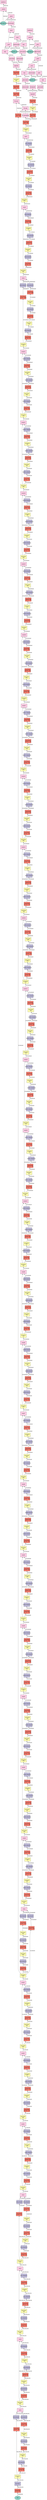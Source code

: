 digraph plot {
	heatmaplabel_stride8 [label=heatmaplabel_stride8 fillcolor="#8dd3c7" fixedsize=true height=0.8034 shape=oval style=filled width=1.3]
	data [label=data fillcolor="#8dd3c7" fixedsize=true height=0.8034 shape=oval style=filled width=1.3]
	conv1 [label="Convolution\n7x7/2x2, 64" fillcolor="#fb8072" fixedsize=true height=0.8034 shape=box style=filled width=1.3]
	bn_conv1 [label=bn_conv1 fillcolor="#bebada" fixedsize=true height=0.8034 shape=box style=filled width=1.3]
	conv1_relu [label="Activation\nrelu" fillcolor="#ffffb3" fixedsize=true height=0.8034 shape=box style=filled width=1.3]
	res2a_branch1 [label="Convolution\n1x1/1x1, 256" fillcolor="#fb8072" fixedsize=true height=0.8034 shape=box style=filled width=1.3]
	bn2a_branch1 [label=bn2a_branch1 fillcolor="#bebada" fixedsize=true height=0.8034 shape=box style=filled width=1.3]
	res2a_branch2a [label="Convolution\n1x1/1x1, 64" fillcolor="#fb8072" fixedsize=true height=0.8034 shape=box style=filled width=1.3]
	bn2a_branch2a [label=bn2a_branch2a fillcolor="#bebada" fixedsize=true height=0.8034 shape=box style=filled width=1.3]
	res2a_branch2a_relu [label="Activation\nrelu" fillcolor="#ffffb3" fixedsize=true height=0.8034 shape=box style=filled width=1.3]
	res2a_branch2b [label="Convolution\n3x3/1x1, 64" fillcolor="#fb8072" fixedsize=true height=0.8034 shape=box style=filled width=1.3]
	bn2a_branch2b [label=bn2a_branch2b fillcolor="#bebada" fixedsize=true height=0.8034 shape=box style=filled width=1.3]
	res2a_branch2b_relu [label="Activation\nrelu" fillcolor="#ffffb3" fixedsize=true height=0.8034 shape=box style=filled width=1.3]
	res2a_branch2c [label="Convolution\n1x1/1x1, 256" fillcolor="#fb8072" fixedsize=true height=0.8034 shape=box style=filled width=1.3]
	bn2a_branch2c [label=bn2a_branch2c fillcolor="#bebada" fixedsize=true height=0.8034 shape=box style=filled width=1.3]
	res2a [label=res2a fillcolor="#fccde5" fixedsize=true height=0.8034 shape=box style=filled width=1.3]
	res2a_relu [label="Activation\nrelu" fillcolor="#ffffb3" fixedsize=true height=0.8034 shape=box style=filled width=1.3]
	res2b_branch2a [label="Convolution\n1x1/1x1, 64" fillcolor="#fb8072" fixedsize=true height=0.8034 shape=box style=filled width=1.3]
	bn2b_branch2a [label=bn2b_branch2a fillcolor="#bebada" fixedsize=true height=0.8034 shape=box style=filled width=1.3]
	res2b_branch2a_relu [label="Activation\nrelu" fillcolor="#ffffb3" fixedsize=true height=0.8034 shape=box style=filled width=1.3]
	res2b_branch2b [label="Convolution\n3x3/1x1, 64" fillcolor="#fb8072" fixedsize=true height=0.8034 shape=box style=filled width=1.3]
	bn2b_branch2b [label=bn2b_branch2b fillcolor="#bebada" fixedsize=true height=0.8034 shape=box style=filled width=1.3]
	res2b_branch2b_relu [label="Activation\nrelu" fillcolor="#ffffb3" fixedsize=true height=0.8034 shape=box style=filled width=1.3]
	res2b_branch2c [label="Convolution\n1x1/1x1, 256" fillcolor="#fb8072" fixedsize=true height=0.8034 shape=box style=filled width=1.3]
	bn2b_branch2c [label=bn2b_branch2c fillcolor="#bebada" fixedsize=true height=0.8034 shape=box style=filled width=1.3]
	res2b [label=res2b fillcolor="#fccde5" fixedsize=true height=0.8034 shape=box style=filled width=1.3]
	res2b_relu [label="Activation\nrelu" fillcolor="#ffffb3" fixedsize=true height=0.8034 shape=box style=filled width=1.3]
	res2c_branch2a [label="Convolution\n1x1/1x1, 64" fillcolor="#fb8072" fixedsize=true height=0.8034 shape=box style=filled width=1.3]
	bn2c_branch2a [label=bn2c_branch2a fillcolor="#bebada" fixedsize=true height=0.8034 shape=box style=filled width=1.3]
	res2c_branch2a_relu [label="Activation\nrelu" fillcolor="#ffffb3" fixedsize=true height=0.8034 shape=box style=filled width=1.3]
	res2c_branch2b [label="Convolution\n3x3/1x1, 64" fillcolor="#fb8072" fixedsize=true height=0.8034 shape=box style=filled width=1.3]
	bn2c_branch2b [label=bn2c_branch2b fillcolor="#bebada" fixedsize=true height=0.8034 shape=box style=filled width=1.3]
	res2c_branch2b_relu [label="Activation\nrelu" fillcolor="#ffffb3" fixedsize=true height=0.8034 shape=box style=filled width=1.3]
	res2c_branch2c [label="Convolution\n1x1/1x1, 256" fillcolor="#fb8072" fixedsize=true height=0.8034 shape=box style=filled width=1.3]
	bn2c_branch2c [label=bn2c_branch2c fillcolor="#bebada" fixedsize=true height=0.8034 shape=box style=filled width=1.3]
	res2c [label=res2c fillcolor="#fccde5" fixedsize=true height=0.8034 shape=box style=filled width=1.3]
	res2c_relu [label="Activation\nrelu" fillcolor="#ffffb3" fixedsize=true height=0.8034 shape=box style=filled width=1.3]
	res3a_branch1 [label="Convolution\n1x1/2x2, 512" fillcolor="#fb8072" fixedsize=true height=0.8034 shape=box style=filled width=1.3]
	bn3a_branch1 [label=bn3a_branch1 fillcolor="#bebada" fixedsize=true height=0.8034 shape=box style=filled width=1.3]
	res3a_branch2a [label="Convolution\n1x1/2x2, 128" fillcolor="#fb8072" fixedsize=true height=0.8034 shape=box style=filled width=1.3]
	bn3a_branch2a [label=bn3a_branch2a fillcolor="#bebada" fixedsize=true height=0.8034 shape=box style=filled width=1.3]
	res3a_branch2a_relu [label="Activation\nrelu" fillcolor="#ffffb3" fixedsize=true height=0.8034 shape=box style=filled width=1.3]
	res3a_branch2b [label="Convolution\n3x3/1x1, 128" fillcolor="#fb8072" fixedsize=true height=0.8034 shape=box style=filled width=1.3]
	bn3a_branch2b [label=bn3a_branch2b fillcolor="#bebada" fixedsize=true height=0.8034 shape=box style=filled width=1.3]
	res3a_branch2b_relu [label="Activation\nrelu" fillcolor="#ffffb3" fixedsize=true height=0.8034 shape=box style=filled width=1.3]
	res3a_branch2c [label="Convolution\n1x1/1x1, 512" fillcolor="#fb8072" fixedsize=true height=0.8034 shape=box style=filled width=1.3]
	bn3a_branch2c [label=bn3a_branch2c fillcolor="#bebada" fixedsize=true height=0.8034 shape=box style=filled width=1.3]
	res3a [label=res3a fillcolor="#fccde5" fixedsize=true height=0.8034 shape=box style=filled width=1.3]
	res3a_relu [label="Activation\nrelu" fillcolor="#ffffb3" fixedsize=true height=0.8034 shape=box style=filled width=1.3]
	res3b1_branch2a [label="Convolution\n1x1/1x1, 128" fillcolor="#fb8072" fixedsize=true height=0.8034 shape=box style=filled width=1.3]
	bn3b1_branch2a [label=bn3b1_branch2a fillcolor="#bebada" fixedsize=true height=0.8034 shape=box style=filled width=1.3]
	res3b1_branch2a_relu [label="Activation\nrelu" fillcolor="#ffffb3" fixedsize=true height=0.8034 shape=box style=filled width=1.3]
	res3b1_branch2b [label="Convolution\n3x3/1x1, 128" fillcolor="#fb8072" fixedsize=true height=0.8034 shape=box style=filled width=1.3]
	bn3b1_branch2b [label=bn3b1_branch2b fillcolor="#bebada" fixedsize=true height=0.8034 shape=box style=filled width=1.3]
	res3b1_branch2b_relu [label="Activation\nrelu" fillcolor="#ffffb3" fixedsize=true height=0.8034 shape=box style=filled width=1.3]
	res3b1_branch2c [label="Convolution\n1x1/1x1, 512" fillcolor="#fb8072" fixedsize=true height=0.8034 shape=box style=filled width=1.3]
	bn3b1_branch2c [label=bn3b1_branch2c fillcolor="#bebada" fixedsize=true height=0.8034 shape=box style=filled width=1.3]
	res3b1 [label=res3b1 fillcolor="#fccde5" fixedsize=true height=0.8034 shape=box style=filled width=1.3]
	res3b1_relu [label="Activation\nrelu" fillcolor="#ffffb3" fixedsize=true height=0.8034 shape=box style=filled width=1.3]
	res3b2_branch2a [label="Convolution\n1x1/1x1, 128" fillcolor="#fb8072" fixedsize=true height=0.8034 shape=box style=filled width=1.3]
	bn3b2_branch2a [label=bn3b2_branch2a fillcolor="#bebada" fixedsize=true height=0.8034 shape=box style=filled width=1.3]
	res3b2_branch2a_relu [label="Activation\nrelu" fillcolor="#ffffb3" fixedsize=true height=0.8034 shape=box style=filled width=1.3]
	res3b2_branch2b [label="Convolution\n3x3/1x1, 128" fillcolor="#fb8072" fixedsize=true height=0.8034 shape=box style=filled width=1.3]
	bn3b2_branch2b [label=bn3b2_branch2b fillcolor="#bebada" fixedsize=true height=0.8034 shape=box style=filled width=1.3]
	res3b2_branch2b_relu [label="Activation\nrelu" fillcolor="#ffffb3" fixedsize=true height=0.8034 shape=box style=filled width=1.3]
	res3b2_branch2c [label="Convolution\n1x1/1x1, 512" fillcolor="#fb8072" fixedsize=true height=0.8034 shape=box style=filled width=1.3]
	bn3b2_branch2c [label=bn3b2_branch2c fillcolor="#bebada" fixedsize=true height=0.8034 shape=box style=filled width=1.3]
	res3b2 [label=res3b2 fillcolor="#fccde5" fixedsize=true height=0.8034 shape=box style=filled width=1.3]
	res3b2_relu [label="Activation\nrelu" fillcolor="#ffffb3" fixedsize=true height=0.8034 shape=box style=filled width=1.3]
	res3b3_branch2a [label="Convolution\n1x1/1x1, 128" fillcolor="#fb8072" fixedsize=true height=0.8034 shape=box style=filled width=1.3]
	bn3b3_branch2a [label=bn3b3_branch2a fillcolor="#bebada" fixedsize=true height=0.8034 shape=box style=filled width=1.3]
	res3b3_branch2a_relu [label="Activation\nrelu" fillcolor="#ffffb3" fixedsize=true height=0.8034 shape=box style=filled width=1.3]
	res3b3_branch2b [label="Convolution\n3x3/1x1, 128" fillcolor="#fb8072" fixedsize=true height=0.8034 shape=box style=filled width=1.3]
	bn3b3_branch2b [label=bn3b3_branch2b fillcolor="#bebada" fixedsize=true height=0.8034 shape=box style=filled width=1.3]
	res3b3_branch2b_relu [label="Activation\nrelu" fillcolor="#ffffb3" fixedsize=true height=0.8034 shape=box style=filled width=1.3]
	res3b3_branch2c [label="Convolution\n1x1/1x1, 512" fillcolor="#fb8072" fixedsize=true height=0.8034 shape=box style=filled width=1.3]
	bn3b3_branch2c [label=bn3b3_branch2c fillcolor="#bebada" fixedsize=true height=0.8034 shape=box style=filled width=1.3]
	res3b3 [label=res3b3 fillcolor="#fccde5" fixedsize=true height=0.8034 shape=box style=filled width=1.3]
	res3b3_relu [label="Activation\nrelu" fillcolor="#ffffb3" fixedsize=true height=0.8034 shape=box style=filled width=1.3]
	res4a_branch1 [label="Convolution\n1x1/2x2, 1024" fillcolor="#fb8072" fixedsize=true height=0.8034 shape=box style=filled width=1.3]
	bn4a_branch1 [label=bn4a_branch1 fillcolor="#bebada" fixedsize=true height=0.8034 shape=box style=filled width=1.3]
	res4a_branch2a [label="Convolution\n1x1/2x2, 256" fillcolor="#fb8072" fixedsize=true height=0.8034 shape=box style=filled width=1.3]
	bn4a_branch2a [label=bn4a_branch2a fillcolor="#bebada" fixedsize=true height=0.8034 shape=box style=filled width=1.3]
	res4a_branch2a_relu [label="Activation\nrelu" fillcolor="#ffffb3" fixedsize=true height=0.8034 shape=box style=filled width=1.3]
	res4a_branch2b [label="Convolution\n3x3/1x1, 256" fillcolor="#fb8072" fixedsize=true height=0.8034 shape=box style=filled width=1.3]
	bn4a_branch2b [label=bn4a_branch2b fillcolor="#bebada" fixedsize=true height=0.8034 shape=box style=filled width=1.3]
	res4a_branch2b_relu [label="Activation\nrelu" fillcolor="#ffffb3" fixedsize=true height=0.8034 shape=box style=filled width=1.3]
	res4a_branch2c [label="Convolution\n1x1/1x1, 1024" fillcolor="#fb8072" fixedsize=true height=0.8034 shape=box style=filled width=1.3]
	bn4a_branch2c [label=bn4a_branch2c fillcolor="#bebada" fixedsize=true height=0.8034 shape=box style=filled width=1.3]
	res4a [label=res4a fillcolor="#fccde5" fixedsize=true height=0.8034 shape=box style=filled width=1.3]
	res4a_relu [label="Activation\nrelu" fillcolor="#ffffb3" fixedsize=true height=0.8034 shape=box style=filled width=1.3]
	res4b1_branch2a [label="Convolution\n1x1/1x1, 256" fillcolor="#fb8072" fixedsize=true height=0.8034 shape=box style=filled width=1.3]
	bn4b1_branch2a [label=bn4b1_branch2a fillcolor="#bebada" fixedsize=true height=0.8034 shape=box style=filled width=1.3]
	res4b1_branch2a_relu [label="Activation\nrelu" fillcolor="#ffffb3" fixedsize=true height=0.8034 shape=box style=filled width=1.3]
	res4b1_branch2b [label="Convolution\n3x3/1x1, 256" fillcolor="#fb8072" fixedsize=true height=0.8034 shape=box style=filled width=1.3]
	bn4b1_branch2b [label=bn4b1_branch2b fillcolor="#bebada" fixedsize=true height=0.8034 shape=box style=filled width=1.3]
	res4b1_branch2b_relu [label="Activation\nrelu" fillcolor="#ffffb3" fixedsize=true height=0.8034 shape=box style=filled width=1.3]
	res4b1_branch2c [label="Convolution\n1x1/1x1, 1024" fillcolor="#fb8072" fixedsize=true height=0.8034 shape=box style=filled width=1.3]
	bn4b1_branch2c [label=bn4b1_branch2c fillcolor="#bebada" fixedsize=true height=0.8034 shape=box style=filled width=1.3]
	res4b1 [label=res4b1 fillcolor="#fccde5" fixedsize=true height=0.8034 shape=box style=filled width=1.3]
	res4b1_relu [label="Activation\nrelu" fillcolor="#ffffb3" fixedsize=true height=0.8034 shape=box style=filled width=1.3]
	res4b2_branch2a [label="Convolution\n1x1/1x1, 256" fillcolor="#fb8072" fixedsize=true height=0.8034 shape=box style=filled width=1.3]
	bn4b2_branch2a [label=bn4b2_branch2a fillcolor="#bebada" fixedsize=true height=0.8034 shape=box style=filled width=1.3]
	res4b2_branch2a_relu [label="Activation\nrelu" fillcolor="#ffffb3" fixedsize=true height=0.8034 shape=box style=filled width=1.3]
	res4b2_branch2b [label="Convolution\n3x3/1x1, 256" fillcolor="#fb8072" fixedsize=true height=0.8034 shape=box style=filled width=1.3]
	bn4b2_branch2b [label=bn4b2_branch2b fillcolor="#bebada" fixedsize=true height=0.8034 shape=box style=filled width=1.3]
	res4b2_branch2b_relu [label="Activation\nrelu" fillcolor="#ffffb3" fixedsize=true height=0.8034 shape=box style=filled width=1.3]
	res4b2_branch2c [label="Convolution\n1x1/1x1, 1024" fillcolor="#fb8072" fixedsize=true height=0.8034 shape=box style=filled width=1.3]
	bn4b2_branch2c [label=bn4b2_branch2c fillcolor="#bebada" fixedsize=true height=0.8034 shape=box style=filled width=1.3]
	res4b2 [label=res4b2 fillcolor="#fccde5" fixedsize=true height=0.8034 shape=box style=filled width=1.3]
	res4b2_relu [label="Activation\nrelu" fillcolor="#ffffb3" fixedsize=true height=0.8034 shape=box style=filled width=1.3]
	res4b3_branch2a [label="Convolution\n1x1/1x1, 256" fillcolor="#fb8072" fixedsize=true height=0.8034 shape=box style=filled width=1.3]
	bn4b3_branch2a [label=bn4b3_branch2a fillcolor="#bebada" fixedsize=true height=0.8034 shape=box style=filled width=1.3]
	res4b3_branch2a_relu [label="Activation\nrelu" fillcolor="#ffffb3" fixedsize=true height=0.8034 shape=box style=filled width=1.3]
	res4b3_branch2b [label="Convolution\n3x3/1x1, 256" fillcolor="#fb8072" fixedsize=true height=0.8034 shape=box style=filled width=1.3]
	bn4b3_branch2b [label=bn4b3_branch2b fillcolor="#bebada" fixedsize=true height=0.8034 shape=box style=filled width=1.3]
	res4b3_branch2b_relu [label="Activation\nrelu" fillcolor="#ffffb3" fixedsize=true height=0.8034 shape=box style=filled width=1.3]
	res4b3_branch2c [label="Convolution\n1x1/1x1, 1024" fillcolor="#fb8072" fixedsize=true height=0.8034 shape=box style=filled width=1.3]
	bn4b3_branch2c [label=bn4b3_branch2c fillcolor="#bebada" fixedsize=true height=0.8034 shape=box style=filled width=1.3]
	res4b3 [label=res4b3 fillcolor="#fccde5" fixedsize=true height=0.8034 shape=box style=filled width=1.3]
	res4b3_relu [label="Activation\nrelu" fillcolor="#ffffb3" fixedsize=true height=0.8034 shape=box style=filled width=1.3]
	res4b4_branch2a [label="Convolution\n1x1/1x1, 256" fillcolor="#fb8072" fixedsize=true height=0.8034 shape=box style=filled width=1.3]
	bn4b4_branch2a [label=bn4b4_branch2a fillcolor="#bebada" fixedsize=true height=0.8034 shape=box style=filled width=1.3]
	res4b4_branch2a_relu [label="Activation\nrelu" fillcolor="#ffffb3" fixedsize=true height=0.8034 shape=box style=filled width=1.3]
	res4b4_branch2b [label="Convolution\n3x3/1x1, 256" fillcolor="#fb8072" fixedsize=true height=0.8034 shape=box style=filled width=1.3]
	bn4b4_branch2b [label=bn4b4_branch2b fillcolor="#bebada" fixedsize=true height=0.8034 shape=box style=filled width=1.3]
	res4b4_branch2b_relu [label="Activation\nrelu" fillcolor="#ffffb3" fixedsize=true height=0.8034 shape=box style=filled width=1.3]
	res4b4_branch2c [label="Convolution\n1x1/1x1, 1024" fillcolor="#fb8072" fixedsize=true height=0.8034 shape=box style=filled width=1.3]
	bn4b4_branch2c [label=bn4b4_branch2c fillcolor="#bebada" fixedsize=true height=0.8034 shape=box style=filled width=1.3]
	res4b4 [label=res4b4 fillcolor="#fccde5" fixedsize=true height=0.8034 shape=box style=filled width=1.3]
	res4b4_relu [label="Activation\nrelu" fillcolor="#ffffb3" fixedsize=true height=0.8034 shape=box style=filled width=1.3]
	res4b5_branch2a [label="Convolution\n1x1/1x1, 256" fillcolor="#fb8072" fixedsize=true height=0.8034 shape=box style=filled width=1.3]
	bn4b5_branch2a [label=bn4b5_branch2a fillcolor="#bebada" fixedsize=true height=0.8034 shape=box style=filled width=1.3]
	res4b5_branch2a_relu [label="Activation\nrelu" fillcolor="#ffffb3" fixedsize=true height=0.8034 shape=box style=filled width=1.3]
	res4b5_branch2b [label="Convolution\n3x3/1x1, 256" fillcolor="#fb8072" fixedsize=true height=0.8034 shape=box style=filled width=1.3]
	bn4b5_branch2b [label=bn4b5_branch2b fillcolor="#bebada" fixedsize=true height=0.8034 shape=box style=filled width=1.3]
	res4b5_branch2b_relu [label="Activation\nrelu" fillcolor="#ffffb3" fixedsize=true height=0.8034 shape=box style=filled width=1.3]
	res4b5_branch2c [label="Convolution\n1x1/1x1, 1024" fillcolor="#fb8072" fixedsize=true height=0.8034 shape=box style=filled width=1.3]
	bn4b5_branch2c [label=bn4b5_branch2c fillcolor="#bebada" fixedsize=true height=0.8034 shape=box style=filled width=1.3]
	res4b5 [label=res4b5 fillcolor="#fccde5" fixedsize=true height=0.8034 shape=box style=filled width=1.3]
	res4b5_relu [label="Activation\nrelu" fillcolor="#ffffb3" fixedsize=true height=0.8034 shape=box style=filled width=1.3]
	res4b6_branch2a [label="Convolution\n1x1/1x1, 256" fillcolor="#fb8072" fixedsize=true height=0.8034 shape=box style=filled width=1.3]
	bn4b6_branch2a [label=bn4b6_branch2a fillcolor="#bebada" fixedsize=true height=0.8034 shape=box style=filled width=1.3]
	res4b6_branch2a_relu [label="Activation\nrelu" fillcolor="#ffffb3" fixedsize=true height=0.8034 shape=box style=filled width=1.3]
	res4b6_branch2b [label="Convolution\n3x3/1x1, 256" fillcolor="#fb8072" fixedsize=true height=0.8034 shape=box style=filled width=1.3]
	bn4b6_branch2b [label=bn4b6_branch2b fillcolor="#bebada" fixedsize=true height=0.8034 shape=box style=filled width=1.3]
	res4b6_branch2b_relu [label="Activation\nrelu" fillcolor="#ffffb3" fixedsize=true height=0.8034 shape=box style=filled width=1.3]
	res4b6_branch2c [label="Convolution\n1x1/1x1, 1024" fillcolor="#fb8072" fixedsize=true height=0.8034 shape=box style=filled width=1.3]
	bn4b6_branch2c [label=bn4b6_branch2c fillcolor="#bebada" fixedsize=true height=0.8034 shape=box style=filled width=1.3]
	res4b6 [label=res4b6 fillcolor="#fccde5" fixedsize=true height=0.8034 shape=box style=filled width=1.3]
	res4b6_relu [label="Activation\nrelu" fillcolor="#ffffb3" fixedsize=true height=0.8034 shape=box style=filled width=1.3]
	res4b7_branch2a [label="Convolution\n1x1/1x1, 256" fillcolor="#fb8072" fixedsize=true height=0.8034 shape=box style=filled width=1.3]
	bn4b7_branch2a [label=bn4b7_branch2a fillcolor="#bebada" fixedsize=true height=0.8034 shape=box style=filled width=1.3]
	res4b7_branch2a_relu [label="Activation\nrelu" fillcolor="#ffffb3" fixedsize=true height=0.8034 shape=box style=filled width=1.3]
	res4b7_branch2b [label="Convolution\n3x3/1x1, 256" fillcolor="#fb8072" fixedsize=true height=0.8034 shape=box style=filled width=1.3]
	bn4b7_branch2b [label=bn4b7_branch2b fillcolor="#bebada" fixedsize=true height=0.8034 shape=box style=filled width=1.3]
	res4b7_branch2b_relu [label="Activation\nrelu" fillcolor="#ffffb3" fixedsize=true height=0.8034 shape=box style=filled width=1.3]
	res4b7_branch2c [label="Convolution\n1x1/1x1, 1024" fillcolor="#fb8072" fixedsize=true height=0.8034 shape=box style=filled width=1.3]
	bn4b7_branch2c [label=bn4b7_branch2c fillcolor="#bebada" fixedsize=true height=0.8034 shape=box style=filled width=1.3]
	res4b7 [label=res4b7 fillcolor="#fccde5" fixedsize=true height=0.8034 shape=box style=filled width=1.3]
	res4b7_relu [label="Activation\nrelu" fillcolor="#ffffb3" fixedsize=true height=0.8034 shape=box style=filled width=1.3]
	res4b8_branch2a [label="Convolution\n1x1/1x1, 256" fillcolor="#fb8072" fixedsize=true height=0.8034 shape=box style=filled width=1.3]
	bn4b8_branch2a [label=bn4b8_branch2a fillcolor="#bebada" fixedsize=true height=0.8034 shape=box style=filled width=1.3]
	res4b8_branch2a_relu [label="Activation\nrelu" fillcolor="#ffffb3" fixedsize=true height=0.8034 shape=box style=filled width=1.3]
	res4b8_branch2b [label="Convolution\n3x3/1x1, 256" fillcolor="#fb8072" fixedsize=true height=0.8034 shape=box style=filled width=1.3]
	bn4b8_branch2b [label=bn4b8_branch2b fillcolor="#bebada" fixedsize=true height=0.8034 shape=box style=filled width=1.3]
	res4b8_branch2b_relu [label="Activation\nrelu" fillcolor="#ffffb3" fixedsize=true height=0.8034 shape=box style=filled width=1.3]
	res4b8_branch2c [label="Convolution\n1x1/1x1, 1024" fillcolor="#fb8072" fixedsize=true height=0.8034 shape=box style=filled width=1.3]
	bn4b8_branch2c [label=bn4b8_branch2c fillcolor="#bebada" fixedsize=true height=0.8034 shape=box style=filled width=1.3]
	res4b8 [label=res4b8 fillcolor="#fccde5" fixedsize=true height=0.8034 shape=box style=filled width=1.3]
	res4b8_relu [label="Activation\nrelu" fillcolor="#ffffb3" fixedsize=true height=0.8034 shape=box style=filled width=1.3]
	res4b9_branch2a [label="Convolution\n1x1/1x1, 256" fillcolor="#fb8072" fixedsize=true height=0.8034 shape=box style=filled width=1.3]
	bn4b9_branch2a [label=bn4b9_branch2a fillcolor="#bebada" fixedsize=true height=0.8034 shape=box style=filled width=1.3]
	res4b9_branch2a_relu [label="Activation\nrelu" fillcolor="#ffffb3" fixedsize=true height=0.8034 shape=box style=filled width=1.3]
	res4b9_branch2b [label="Convolution\n3x3/1x1, 256" fillcolor="#fb8072" fixedsize=true height=0.8034 shape=box style=filled width=1.3]
	bn4b9_branch2b [label=bn4b9_branch2b fillcolor="#bebada" fixedsize=true height=0.8034 shape=box style=filled width=1.3]
	res4b9_branch2b_relu [label="Activation\nrelu" fillcolor="#ffffb3" fixedsize=true height=0.8034 shape=box style=filled width=1.3]
	res4b9_branch2c [label="Convolution\n1x1/1x1, 1024" fillcolor="#fb8072" fixedsize=true height=0.8034 shape=box style=filled width=1.3]
	bn4b9_branch2c [label=bn4b9_branch2c fillcolor="#bebada" fixedsize=true height=0.8034 shape=box style=filled width=1.3]
	res4b9 [label=res4b9 fillcolor="#fccde5" fixedsize=true height=0.8034 shape=box style=filled width=1.3]
	res4b9_relu [label="Activation\nrelu" fillcolor="#ffffb3" fixedsize=true height=0.8034 shape=box style=filled width=1.3]
	res4b10_branch2a [label="Convolution\n1x1/1x1, 256" fillcolor="#fb8072" fixedsize=true height=0.8034 shape=box style=filled width=1.3]
	bn4b10_branch2a [label=bn4b10_branch2a fillcolor="#bebada" fixedsize=true height=0.8034 shape=box style=filled width=1.3]
	res4b10_branch2a_relu [label="Activation\nrelu" fillcolor="#ffffb3" fixedsize=true height=0.8034 shape=box style=filled width=1.3]
	res4b10_branch2b [label="Convolution\n3x3/1x1, 256" fillcolor="#fb8072" fixedsize=true height=0.8034 shape=box style=filled width=1.3]
	bn4b10_branch2b [label=bn4b10_branch2b fillcolor="#bebada" fixedsize=true height=0.8034 shape=box style=filled width=1.3]
	res4b10_branch2b_relu [label="Activation\nrelu" fillcolor="#ffffb3" fixedsize=true height=0.8034 shape=box style=filled width=1.3]
	res4b10_branch2c [label="Convolution\n1x1/1x1, 1024" fillcolor="#fb8072" fixedsize=true height=0.8034 shape=box style=filled width=1.3]
	bn4b10_branch2c [label=bn4b10_branch2c fillcolor="#bebada" fixedsize=true height=0.8034 shape=box style=filled width=1.3]
	res4b10 [label=res4b10 fillcolor="#fccde5" fixedsize=true height=0.8034 shape=box style=filled width=1.3]
	res4b10_relu [label="Activation\nrelu" fillcolor="#ffffb3" fixedsize=true height=0.8034 shape=box style=filled width=1.3]
	res4b11_branch2a [label="Convolution\n1x1/1x1, 256" fillcolor="#fb8072" fixedsize=true height=0.8034 shape=box style=filled width=1.3]
	bn4b11_branch2a [label=bn4b11_branch2a fillcolor="#bebada" fixedsize=true height=0.8034 shape=box style=filled width=1.3]
	res4b11_branch2a_relu [label="Activation\nrelu" fillcolor="#ffffb3" fixedsize=true height=0.8034 shape=box style=filled width=1.3]
	res4b11_branch2b [label="Convolution\n3x3/1x1, 256" fillcolor="#fb8072" fixedsize=true height=0.8034 shape=box style=filled width=1.3]
	bn4b11_branch2b [label=bn4b11_branch2b fillcolor="#bebada" fixedsize=true height=0.8034 shape=box style=filled width=1.3]
	res4b11_branch2b_relu [label="Activation\nrelu" fillcolor="#ffffb3" fixedsize=true height=0.8034 shape=box style=filled width=1.3]
	res4b11_branch2c [label="Convolution\n1x1/1x1, 1024" fillcolor="#fb8072" fixedsize=true height=0.8034 shape=box style=filled width=1.3]
	bn4b11_branch2c [label=bn4b11_branch2c fillcolor="#bebada" fixedsize=true height=0.8034 shape=box style=filled width=1.3]
	res4b11 [label=res4b11 fillcolor="#fccde5" fixedsize=true height=0.8034 shape=box style=filled width=1.3]
	res4b11_relu [label="Activation\nrelu" fillcolor="#ffffb3" fixedsize=true height=0.8034 shape=box style=filled width=1.3]
	res4b12_branch2a [label="Convolution\n1x1/1x1, 256" fillcolor="#fb8072" fixedsize=true height=0.8034 shape=box style=filled width=1.3]
	bn4b12_branch2a [label=bn4b12_branch2a fillcolor="#bebada" fixedsize=true height=0.8034 shape=box style=filled width=1.3]
	res4b12_branch2a_relu [label="Activation\nrelu" fillcolor="#ffffb3" fixedsize=true height=0.8034 shape=box style=filled width=1.3]
	res4b12_branch2b [label="Convolution\n3x3/1x1, 256" fillcolor="#fb8072" fixedsize=true height=0.8034 shape=box style=filled width=1.3]
	bn4b12_branch2b [label=bn4b12_branch2b fillcolor="#bebada" fixedsize=true height=0.8034 shape=box style=filled width=1.3]
	res4b12_branch2b_relu [label="Activation\nrelu" fillcolor="#ffffb3" fixedsize=true height=0.8034 shape=box style=filled width=1.3]
	res4b12_branch2c [label="Convolution\n1x1/1x1, 1024" fillcolor="#fb8072" fixedsize=true height=0.8034 shape=box style=filled width=1.3]
	bn4b12_branch2c [label=bn4b12_branch2c fillcolor="#bebada" fixedsize=true height=0.8034 shape=box style=filled width=1.3]
	res4b12 [label=res4b12 fillcolor="#fccde5" fixedsize=true height=0.8034 shape=box style=filled width=1.3]
	res4b12_relu [label="Activation\nrelu" fillcolor="#ffffb3" fixedsize=true height=0.8034 shape=box style=filled width=1.3]
	res4b13_branch2a [label="Convolution\n1x1/1x1, 256" fillcolor="#fb8072" fixedsize=true height=0.8034 shape=box style=filled width=1.3]
	bn4b13_branch2a [label=bn4b13_branch2a fillcolor="#bebada" fixedsize=true height=0.8034 shape=box style=filled width=1.3]
	res4b13_branch2a_relu [label="Activation\nrelu" fillcolor="#ffffb3" fixedsize=true height=0.8034 shape=box style=filled width=1.3]
	res4b13_branch2b [label="Convolution\n3x3/1x1, 256" fillcolor="#fb8072" fixedsize=true height=0.8034 shape=box style=filled width=1.3]
	bn4b13_branch2b [label=bn4b13_branch2b fillcolor="#bebada" fixedsize=true height=0.8034 shape=box style=filled width=1.3]
	res4b13_branch2b_relu [label="Activation\nrelu" fillcolor="#ffffb3" fixedsize=true height=0.8034 shape=box style=filled width=1.3]
	res4b13_branch2c [label="Convolution\n1x1/1x1, 1024" fillcolor="#fb8072" fixedsize=true height=0.8034 shape=box style=filled width=1.3]
	bn4b13_branch2c [label=bn4b13_branch2c fillcolor="#bebada" fixedsize=true height=0.8034 shape=box style=filled width=1.3]
	res4b13 [label=res4b13 fillcolor="#fccde5" fixedsize=true height=0.8034 shape=box style=filled width=1.3]
	res4b13_relu [label="Activation\nrelu" fillcolor="#ffffb3" fixedsize=true height=0.8034 shape=box style=filled width=1.3]
	res4b14_branch2a [label="Convolution\n1x1/1x1, 256" fillcolor="#fb8072" fixedsize=true height=0.8034 shape=box style=filled width=1.3]
	bn4b14_branch2a [label=bn4b14_branch2a fillcolor="#bebada" fixedsize=true height=0.8034 shape=box style=filled width=1.3]
	res4b14_branch2a_relu [label="Activation\nrelu" fillcolor="#ffffb3" fixedsize=true height=0.8034 shape=box style=filled width=1.3]
	res4b14_branch2b [label="Convolution\n3x3/1x1, 256" fillcolor="#fb8072" fixedsize=true height=0.8034 shape=box style=filled width=1.3]
	bn4b14_branch2b [label=bn4b14_branch2b fillcolor="#bebada" fixedsize=true height=0.8034 shape=box style=filled width=1.3]
	res4b14_branch2b_relu [label="Activation\nrelu" fillcolor="#ffffb3" fixedsize=true height=0.8034 shape=box style=filled width=1.3]
	res4b14_branch2c [label="Convolution\n1x1/1x1, 1024" fillcolor="#fb8072" fixedsize=true height=0.8034 shape=box style=filled width=1.3]
	bn4b14_branch2c [label=bn4b14_branch2c fillcolor="#bebada" fixedsize=true height=0.8034 shape=box style=filled width=1.3]
	res4b14 [label=res4b14 fillcolor="#fccde5" fixedsize=true height=0.8034 shape=box style=filled width=1.3]
	res4b14_relu [label="Activation\nrelu" fillcolor="#ffffb3" fixedsize=true height=0.8034 shape=box style=filled width=1.3]
	res4b15_branch2a [label="Convolution\n1x1/1x1, 256" fillcolor="#fb8072" fixedsize=true height=0.8034 shape=box style=filled width=1.3]
	bn4b15_branch2a [label=bn4b15_branch2a fillcolor="#bebada" fixedsize=true height=0.8034 shape=box style=filled width=1.3]
	res4b15_branch2a_relu [label="Activation\nrelu" fillcolor="#ffffb3" fixedsize=true height=0.8034 shape=box style=filled width=1.3]
	res4b15_branch2b [label="Convolution\n3x3/1x1, 256" fillcolor="#fb8072" fixedsize=true height=0.8034 shape=box style=filled width=1.3]
	bn4b15_branch2b [label=bn4b15_branch2b fillcolor="#bebada" fixedsize=true height=0.8034 shape=box style=filled width=1.3]
	res4b15_branch2b_relu [label="Activation\nrelu" fillcolor="#ffffb3" fixedsize=true height=0.8034 shape=box style=filled width=1.3]
	res4b15_branch2c [label="Convolution\n1x1/1x1, 1024" fillcolor="#fb8072" fixedsize=true height=0.8034 shape=box style=filled width=1.3]
	bn4b15_branch2c [label=bn4b15_branch2c fillcolor="#bebada" fixedsize=true height=0.8034 shape=box style=filled width=1.3]
	res4b15 [label=res4b15 fillcolor="#fccde5" fixedsize=true height=0.8034 shape=box style=filled width=1.3]
	res4b15_relu [label="Activation\nrelu" fillcolor="#ffffb3" fixedsize=true height=0.8034 shape=box style=filled width=1.3]
	res4b16_branch2a [label="Convolution\n1x1/1x1, 256" fillcolor="#fb8072" fixedsize=true height=0.8034 shape=box style=filled width=1.3]
	bn4b16_branch2a [label=bn4b16_branch2a fillcolor="#bebada" fixedsize=true height=0.8034 shape=box style=filled width=1.3]
	res4b16_branch2a_relu [label="Activation\nrelu" fillcolor="#ffffb3" fixedsize=true height=0.8034 shape=box style=filled width=1.3]
	res4b16_branch2b [label="Convolution\n3x3/1x1, 256" fillcolor="#fb8072" fixedsize=true height=0.8034 shape=box style=filled width=1.3]
	bn4b16_branch2b [label=bn4b16_branch2b fillcolor="#bebada" fixedsize=true height=0.8034 shape=box style=filled width=1.3]
	res4b16_branch2b_relu [label="Activation\nrelu" fillcolor="#ffffb3" fixedsize=true height=0.8034 shape=box style=filled width=1.3]
	res4b16_branch2c [label="Convolution\n1x1/1x1, 1024" fillcolor="#fb8072" fixedsize=true height=0.8034 shape=box style=filled width=1.3]
	bn4b16_branch2c [label=bn4b16_branch2c fillcolor="#bebada" fixedsize=true height=0.8034 shape=box style=filled width=1.3]
	res4b16 [label=res4b16 fillcolor="#fccde5" fixedsize=true height=0.8034 shape=box style=filled width=1.3]
	res4b16_relu [label="Activation\nrelu" fillcolor="#ffffb3" fixedsize=true height=0.8034 shape=box style=filled width=1.3]
	res4b17_branch2a [label="Convolution\n1x1/1x1, 256" fillcolor="#fb8072" fixedsize=true height=0.8034 shape=box style=filled width=1.3]
	bn4b17_branch2a [label=bn4b17_branch2a fillcolor="#bebada" fixedsize=true height=0.8034 shape=box style=filled width=1.3]
	res4b17_branch2a_relu [label="Activation\nrelu" fillcolor="#ffffb3" fixedsize=true height=0.8034 shape=box style=filled width=1.3]
	res4b17_branch2b [label="Convolution\n3x3/1x1, 256" fillcolor="#fb8072" fixedsize=true height=0.8034 shape=box style=filled width=1.3]
	bn4b17_branch2b [label=bn4b17_branch2b fillcolor="#bebada" fixedsize=true height=0.8034 shape=box style=filled width=1.3]
	res4b17_branch2b_relu [label="Activation\nrelu" fillcolor="#ffffb3" fixedsize=true height=0.8034 shape=box style=filled width=1.3]
	res4b17_branch2c [label="Convolution\n1x1/1x1, 1024" fillcolor="#fb8072" fixedsize=true height=0.8034 shape=box style=filled width=1.3]
	bn4b17_branch2c [label=bn4b17_branch2c fillcolor="#bebada" fixedsize=true height=0.8034 shape=box style=filled width=1.3]
	res4b17 [label=res4b17 fillcolor="#fccde5" fixedsize=true height=0.8034 shape=box style=filled width=1.3]
	res4b17_relu [label="Activation\nrelu" fillcolor="#ffffb3" fixedsize=true height=0.8034 shape=box style=filled width=1.3]
	res4b18_branch2a [label="Convolution\n1x1/1x1, 256" fillcolor="#fb8072" fixedsize=true height=0.8034 shape=box style=filled width=1.3]
	bn4b18_branch2a [label=bn4b18_branch2a fillcolor="#bebada" fixedsize=true height=0.8034 shape=box style=filled width=1.3]
	res4b18_branch2a_relu [label="Activation\nrelu" fillcolor="#ffffb3" fixedsize=true height=0.8034 shape=box style=filled width=1.3]
	res4b18_branch2b [label="Convolution\n3x3/1x1, 256" fillcolor="#fb8072" fixedsize=true height=0.8034 shape=box style=filled width=1.3]
	bn4b18_branch2b [label=bn4b18_branch2b fillcolor="#bebada" fixedsize=true height=0.8034 shape=box style=filled width=1.3]
	res4b18_branch2b_relu [label="Activation\nrelu" fillcolor="#ffffb3" fixedsize=true height=0.8034 shape=box style=filled width=1.3]
	res4b18_branch2c [label="Convolution\n1x1/1x1, 1024" fillcolor="#fb8072" fixedsize=true height=0.8034 shape=box style=filled width=1.3]
	bn4b18_branch2c [label=bn4b18_branch2c fillcolor="#bebada" fixedsize=true height=0.8034 shape=box style=filled width=1.3]
	res4b18 [label=res4b18 fillcolor="#fccde5" fixedsize=true height=0.8034 shape=box style=filled width=1.3]
	res4b18_relu [label="Activation\nrelu" fillcolor="#ffffb3" fixedsize=true height=0.8034 shape=box style=filled width=1.3]
	res4b19_branch2a [label="Convolution\n1x1/1x1, 256" fillcolor="#fb8072" fixedsize=true height=0.8034 shape=box style=filled width=1.3]
	bn4b19_branch2a [label=bn4b19_branch2a fillcolor="#bebada" fixedsize=true height=0.8034 shape=box style=filled width=1.3]
	res4b19_branch2a_relu [label="Activation\nrelu" fillcolor="#ffffb3" fixedsize=true height=0.8034 shape=box style=filled width=1.3]
	res4b19_branch2b [label="Convolution\n3x3/1x1, 256" fillcolor="#fb8072" fixedsize=true height=0.8034 shape=box style=filled width=1.3]
	bn4b19_branch2b [label=bn4b19_branch2b fillcolor="#bebada" fixedsize=true height=0.8034 shape=box style=filled width=1.3]
	res4b19_branch2b_relu [label="Activation\nrelu" fillcolor="#ffffb3" fixedsize=true height=0.8034 shape=box style=filled width=1.3]
	res4b19_branch2c [label="Convolution\n1x1/1x1, 1024" fillcolor="#fb8072" fixedsize=true height=0.8034 shape=box style=filled width=1.3]
	bn4b19_branch2c [label=bn4b19_branch2c fillcolor="#bebada" fixedsize=true height=0.8034 shape=box style=filled width=1.3]
	res4b19 [label=res4b19 fillcolor="#fccde5" fixedsize=true height=0.8034 shape=box style=filled width=1.3]
	res4b19_relu [label="Activation\nrelu" fillcolor="#ffffb3" fixedsize=true height=0.8034 shape=box style=filled width=1.3]
	res4b20_branch2a [label="Convolution\n1x1/1x1, 256" fillcolor="#fb8072" fixedsize=true height=0.8034 shape=box style=filled width=1.3]
	bn4b20_branch2a [label=bn4b20_branch2a fillcolor="#bebada" fixedsize=true height=0.8034 shape=box style=filled width=1.3]
	res4b20_branch2a_relu [label="Activation\nrelu" fillcolor="#ffffb3" fixedsize=true height=0.8034 shape=box style=filled width=1.3]
	res4b20_branch2b [label="Convolution\n3x3/1x1, 256" fillcolor="#fb8072" fixedsize=true height=0.8034 shape=box style=filled width=1.3]
	bn4b20_branch2b [label=bn4b20_branch2b fillcolor="#bebada" fixedsize=true height=0.8034 shape=box style=filled width=1.3]
	res4b20_branch2b_relu [label="Activation\nrelu" fillcolor="#ffffb3" fixedsize=true height=0.8034 shape=box style=filled width=1.3]
	res4b20_branch2c [label="Convolution\n1x1/1x1, 1024" fillcolor="#fb8072" fixedsize=true height=0.8034 shape=box style=filled width=1.3]
	bn4b20_branch2c [label=bn4b20_branch2c fillcolor="#bebada" fixedsize=true height=0.8034 shape=box style=filled width=1.3]
	res4b20 [label=res4b20 fillcolor="#fccde5" fixedsize=true height=0.8034 shape=box style=filled width=1.3]
	res4b20_relu [label="Activation\nrelu" fillcolor="#ffffb3" fixedsize=true height=0.8034 shape=box style=filled width=1.3]
	res4b21_branch2a [label="Convolution\n1x1/1x1, 256" fillcolor="#fb8072" fixedsize=true height=0.8034 shape=box style=filled width=1.3]
	bn4b21_branch2a [label=bn4b21_branch2a fillcolor="#bebada" fixedsize=true height=0.8034 shape=box style=filled width=1.3]
	res4b21_branch2a_relu [label="Activation\nrelu" fillcolor="#ffffb3" fixedsize=true height=0.8034 shape=box style=filled width=1.3]
	res4b21_branch2b [label="Convolution\n3x3/1x1, 256" fillcolor="#fb8072" fixedsize=true height=0.8034 shape=box style=filled width=1.3]
	bn4b21_branch2b [label=bn4b21_branch2b fillcolor="#bebada" fixedsize=true height=0.8034 shape=box style=filled width=1.3]
	res4b21_branch2b_relu [label="Activation\nrelu" fillcolor="#ffffb3" fixedsize=true height=0.8034 shape=box style=filled width=1.3]
	res4b21_branch2c [label="Convolution\n1x1/1x1, 1024" fillcolor="#fb8072" fixedsize=true height=0.8034 shape=box style=filled width=1.3]
	bn4b21_branch2c [label=bn4b21_branch2c fillcolor="#bebada" fixedsize=true height=0.8034 shape=box style=filled width=1.3]
	res4b21 [label=res4b21 fillcolor="#fccde5" fixedsize=true height=0.8034 shape=box style=filled width=1.3]
	res4b21_relu [label="Activation\nrelu" fillcolor="#ffffb3" fixedsize=true height=0.8034 shape=box style=filled width=1.3]
	res4b22_branch2a [label="Convolution\n1x1/1x1, 256" fillcolor="#fb8072" fixedsize=true height=0.8034 shape=box style=filled width=1.3]
	bn4b22_branch2a [label=bn4b22_branch2a fillcolor="#bebada" fixedsize=true height=0.8034 shape=box style=filled width=1.3]
	res4b22_branch2a_relu [label="Activation\nrelu" fillcolor="#ffffb3" fixedsize=true height=0.8034 shape=box style=filled width=1.3]
	res4b22_branch2b [label="Convolution\n3x3/1x1, 256" fillcolor="#fb8072" fixedsize=true height=0.8034 shape=box style=filled width=1.3]
	bn4b22_branch2b [label=bn4b22_branch2b fillcolor="#bebada" fixedsize=true height=0.8034 shape=box style=filled width=1.3]
	res4b22_branch2b_relu [label="Activation\nrelu" fillcolor="#ffffb3" fixedsize=true height=0.8034 shape=box style=filled width=1.3]
	res4b22_branch2c [label="Convolution\n1x1/1x1, 1024" fillcolor="#fb8072" fixedsize=true height=0.8034 shape=box style=filled width=1.3]
	bn4b22_branch2c [label=bn4b22_branch2c fillcolor="#bebada" fixedsize=true height=0.8034 shape=box style=filled width=1.3]
	res4b22 [label=res4b22 fillcolor="#fccde5" fixedsize=true height=0.8034 shape=box style=filled width=1.3]
	res4b22_relu [label="Activation\nrelu" fillcolor="#ffffb3" fixedsize=true height=0.8034 shape=box style=filled width=1.3]
	res5a_branch1 [label="Convolution\n1x1/1x1, 2048" fillcolor="#fb8072" fixedsize=true height=0.8034 shape=box style=filled width=1.3]
	bn5a_branch1 [label=bn5a_branch1 fillcolor="#bebada" fixedsize=true height=0.8034 shape=box style=filled width=1.3]
	res5a_branch2a [label="Convolution\n1x1/1x1, 512" fillcolor="#fb8072" fixedsize=true height=0.8034 shape=box style=filled width=1.3]
	bn5a_branch2a [label=bn5a_branch2a fillcolor="#bebada" fixedsize=true height=0.8034 shape=box style=filled width=1.3]
	res5a_branch2a_relu [label="Activation\nrelu" fillcolor="#ffffb3" fixedsize=true height=0.8034 shape=box style=filled width=1.3]
	res5a_branch2b [label="Convolution\n3x3/1x1, 512" fillcolor="#fb8072" fixedsize=true height=0.8034 shape=box style=filled width=1.3]
	bn5a_branch2b [label=bn5a_branch2b fillcolor="#bebada" fixedsize=true height=0.8034 shape=box style=filled width=1.3]
	res5a_branch2b_relu [label="Activation\nrelu" fillcolor="#ffffb3" fixedsize=true height=0.8034 shape=box style=filled width=1.3]
	res5a_branch2c [label="Convolution\n1x1/1x1, 2048" fillcolor="#fb8072" fixedsize=true height=0.8034 shape=box style=filled width=1.3]
	bn5a_branch2c [label=bn5a_branch2c fillcolor="#bebada" fixedsize=true height=0.8034 shape=box style=filled width=1.3]
	res5a [label=res5a fillcolor="#fccde5" fixedsize=true height=0.8034 shape=box style=filled width=1.3]
	res5a_relu [label="Activation\nrelu" fillcolor="#ffffb3" fixedsize=true height=0.8034 shape=box style=filled width=1.3]
	res5b_branch2a [label="Convolution\n1x1/1x1, 512" fillcolor="#fb8072" fixedsize=true height=0.8034 shape=box style=filled width=1.3]
	bn5b_branch2a [label=bn5b_branch2a fillcolor="#bebada" fixedsize=true height=0.8034 shape=box style=filled width=1.3]
	res5b_branch2a_relu [label="Activation\nrelu" fillcolor="#ffffb3" fixedsize=true height=0.8034 shape=box style=filled width=1.3]
	res5b_branch2b [label="Convolution\n3x3/1x1, 512" fillcolor="#fb8072" fixedsize=true height=0.8034 shape=box style=filled width=1.3]
	bn5b_branch2b [label=bn5b_branch2b fillcolor="#bebada" fixedsize=true height=0.8034 shape=box style=filled width=1.3]
	res5b_branch2b_relu [label="Activation\nrelu" fillcolor="#ffffb3" fixedsize=true height=0.8034 shape=box style=filled width=1.3]
	res5b_branch2c [label="Convolution\n1x1/1x1, 2048" fillcolor="#fb8072" fixedsize=true height=0.8034 shape=box style=filled width=1.3]
	bn5b_branch2c [label=bn5b_branch2c fillcolor="#bebada" fixedsize=true height=0.8034 shape=box style=filled width=1.3]
	res5b [label=res5b fillcolor="#fccde5" fixedsize=true height=0.8034 shape=box style=filled width=1.3]
	res5b_relu [label="Activation\nrelu" fillcolor="#ffffb3" fixedsize=true height=0.8034 shape=box style=filled width=1.3]
	res5c_branch2a [label="Convolution\n1x1/1x1, 512" fillcolor="#fb8072" fixedsize=true height=0.8034 shape=box style=filled width=1.3]
	bn5c_branch2a [label=bn5c_branch2a fillcolor="#bebada" fixedsize=true height=0.8034 shape=box style=filled width=1.3]
	res5c_branch2a_relu [label="Activation\nrelu" fillcolor="#ffffb3" fixedsize=true height=0.8034 shape=box style=filled width=1.3]
	res5c_branch2b [label="Convolution\n3x3/1x1, 512" fillcolor="#fb8072" fixedsize=true height=0.8034 shape=box style=filled width=1.3]
	bn5c_branch2b [label=bn5c_branch2b fillcolor="#bebada" fixedsize=true height=0.8034 shape=box style=filled width=1.3]
	res5c_branch2b_relu [label="Activation\nrelu" fillcolor="#ffffb3" fixedsize=true height=0.8034 shape=box style=filled width=1.3]
	res5c_branch2c [label="Convolution\n1x1/1x1, 2048" fillcolor="#fb8072" fixedsize=true height=0.8034 shape=box style=filled width=1.3]
	bn5c_branch2c [label=bn5c_branch2c fillcolor="#bebada" fixedsize=true height=0.8034 shape=box style=filled width=1.3]
	res5c [label=res5c fillcolor="#fccde5" fixedsize=true height=0.8034 shape=box style=filled width=1.3]
	res5c_relu [label="Activation\nrelu" fillcolor="#ffffb3" fixedsize=true height=0.8034 shape=box style=filled width=1.3]
	P5_lateral [label="Convolution\n1x1/1, 256" fillcolor="#fb8072" fixedsize=true height=0.8034 shape=box style=filled width=1.3]
	convolution0 [label="Convolution\n3x3/1, 512" fillcolor="#fb8072" fixedsize=true height=0.8034 shape=box style=filled width=1.3]
	activation0 [label="Activation\nrelu" fillcolor="#ffffb3" fixedsize=true height=0.8034 shape=box style=filled width=1.3]
	heatmap_score_stride8 [label="Convolution\n1x1/1, 19" fillcolor="#fb8072" fixedsize=true height=0.8034 shape=box style=filled width=1.3]
	sigmoid0 [label=sigmoid0 fillcolor="#fccde5" fixedsize=true height=0.8034 shape=box style=filled width=1.3]
	_plusscalar0 [label=_plusscalar0 fillcolor="#fccde5" fixedsize=true height=0.8034 shape=box style=filled width=1.3]
	log0 [label=log0 fillcolor="#fccde5" fixedsize=true height=0.8034 shape=box style=filled width=1.3]
	_mul0 [label=_mul0 fillcolor="#fccde5" fixedsize=true height=0.8034 shape=box style=filled width=1.3]
	_rminusscalar0 [label=_rminusscalar0 fillcolor="#fccde5" fixedsize=true height=0.8034 shape=box style=filled width=1.3]
	_rminusscalar1 [label=_rminusscalar1 fillcolor="#fccde5" fixedsize=true height=0.8034 shape=box style=filled width=1.3]
	_plusscalar1 [label=_plusscalar1 fillcolor="#fccde5" fixedsize=true height=0.8034 shape=box style=filled width=1.3]
	log1 [label=log1 fillcolor="#fccde5" fixedsize=true height=0.8034 shape=box style=filled width=1.3]
	_mul1 [label=_mul1 fillcolor="#fccde5" fixedsize=true height=0.8034 shape=box style=filled width=1.3]
	_plus0 [label=_plus0 fillcolor="#fccde5" fixedsize=true height=0.8034 shape=box style=filled width=1.3]
	_mulscalar0 [label=_mulscalar0 fillcolor="#fccde5" fixedsize=true height=0.8034 shape=box style=filled width=1.3]
	heatmapweight_stride8 [label=heatmapweight_stride8 fillcolor="#8dd3c7" fixedsize=true height=0.8034 shape=oval style=filled width=1.3]
	_plus1 [label=_plus1 fillcolor="#fccde5" fixedsize=true height=0.8034 shape=box style=filled width=1.3]
	_minus0 [label=_minus0 fillcolor="#fccde5" fixedsize=true height=0.8034 shape=box style=filled width=1.3]
	makeloss0 [label=makeloss0 fillcolor="#fccde5" fixedsize=true height=0.8034 shape=box style=filled width=1.3]
	heatmaplabel_stride4 [label=heatmaplabel_stride4 fillcolor="#8dd3c7" fixedsize=true height=0.8034 shape=oval style=filled width=1.3]
	P5_upsampling [label=P5_upsampling fillcolor="#fccde5" fixedsize=true height=0.8034 shape=box style=filled width=1.3]
	P4_lateral [label="Convolution\n1x1/1, 256" fillcolor="#fb8072" fixedsize=true height=0.8034 shape=box style=filled width=1.3]
	P4_clip [label=P4_clip fillcolor="#fccde5" fixedsize=true height=0.8034 shape=box style=filled width=1.3]
	P4_sum [label=P4_sum fillcolor="#fccde5" fixedsize=true height=0.8034 shape=box style=filled width=1.3]
	P4_aggregate [label="Convolution\n3x3/1, 256" fillcolor="#fb8072" fixedsize=true height=0.8034 shape=box style=filled width=1.3]
	convolution1 [label="Convolution\n3x3/1, 512" fillcolor="#fb8072" fixedsize=true height=0.8034 shape=box style=filled width=1.3]
	activation1 [label="Activation\nrelu" fillcolor="#ffffb3" fixedsize=true height=0.8034 shape=box style=filled width=1.3]
	heatmap_score_stride4 [label="Convolution\n1x1/1, 19" fillcolor="#fb8072" fixedsize=true height=0.8034 shape=box style=filled width=1.3]
	sigmoid1 [label=sigmoid1 fillcolor="#fccde5" fixedsize=true height=0.8034 shape=box style=filled width=1.3]
	_plusscalar2 [label=_plusscalar2 fillcolor="#fccde5" fixedsize=true height=0.8034 shape=box style=filled width=1.3]
	log2 [label=log2 fillcolor="#fccde5" fixedsize=true height=0.8034 shape=box style=filled width=1.3]
	_mul2 [label=_mul2 fillcolor="#fccde5" fixedsize=true height=0.8034 shape=box style=filled width=1.3]
	_rminusscalar2 [label=_rminusscalar2 fillcolor="#fccde5" fixedsize=true height=0.8034 shape=box style=filled width=1.3]
	_rminusscalar3 [label=_rminusscalar3 fillcolor="#fccde5" fixedsize=true height=0.8034 shape=box style=filled width=1.3]
	_plusscalar3 [label=_plusscalar3 fillcolor="#fccde5" fixedsize=true height=0.8034 shape=box style=filled width=1.3]
	log3 [label=log3 fillcolor="#fccde5" fixedsize=true height=0.8034 shape=box style=filled width=1.3]
	_mul3 [label=_mul3 fillcolor="#fccde5" fixedsize=true height=0.8034 shape=box style=filled width=1.3]
	_plus2 [label=_plus2 fillcolor="#fccde5" fixedsize=true height=0.8034 shape=box style=filled width=1.3]
	_mulscalar1 [label=_mulscalar1 fillcolor="#fccde5" fixedsize=true height=0.8034 shape=box style=filled width=1.3]
	heatmapweight_stride4 [label=heatmapweight_stride4 fillcolor="#8dd3c7" fixedsize=true height=0.8034 shape=oval style=filled width=1.3]
	_plus3 [label=_plus3 fillcolor="#fccde5" fixedsize=true height=0.8034 shape=box style=filled width=1.3]
	_minus1 [label=_minus1 fillcolor="#fccde5" fixedsize=true height=0.8034 shape=box style=filled width=1.3]
	makeloss1 [label=makeloss1 fillcolor="#fccde5" fixedsize=true height=0.8034 shape=box style=filled width=1.3]
	blockgrad0 [label=blockgrad0 fillcolor="#fccde5" fixedsize=true height=0.8034 shape=box style=filled width=1.3]
	conv1 -> data [label="3x368x368" arrowtail=open dir=back]
	bn_conv1 -> conv1 [label="64x184x184" arrowtail=open dir=back]
	conv1_relu -> bn_conv1 [label="64x184x184" arrowtail=open dir=back]
	res2a_branch1 -> conv1_relu [label="64x184x184" arrowtail=open dir=back]
	bn2a_branch1 -> res2a_branch1 [label="256x184x184" arrowtail=open dir=back]
	res2a_branch2a -> conv1_relu [label="64x184x184" arrowtail=open dir=back]
	bn2a_branch2a -> res2a_branch2a [label="64x184x184" arrowtail=open dir=back]
	res2a_branch2a_relu -> bn2a_branch2a [label="64x184x184" arrowtail=open dir=back]
	res2a_branch2b -> res2a_branch2a_relu [label="64x184x184" arrowtail=open dir=back]
	bn2a_branch2b -> res2a_branch2b [label="64x184x184" arrowtail=open dir=back]
	res2a_branch2b_relu -> bn2a_branch2b [label="64x184x184" arrowtail=open dir=back]
	res2a_branch2c -> res2a_branch2b_relu [label="64x184x184" arrowtail=open dir=back]
	bn2a_branch2c -> res2a_branch2c [label="256x184x184" arrowtail=open dir=back]
	res2a -> bn2a_branch1 [label="256x184x184" arrowtail=open dir=back]
	res2a -> bn2a_branch2c [label="256x184x184" arrowtail=open dir=back]
	res2a_relu -> res2a [label="256x184x184" arrowtail=open dir=back]
	res2b_branch2a -> res2a_relu [label="256x184x184" arrowtail=open dir=back]
	bn2b_branch2a -> res2b_branch2a [label="64x184x184" arrowtail=open dir=back]
	res2b_branch2a_relu -> bn2b_branch2a [label="64x184x184" arrowtail=open dir=back]
	res2b_branch2b -> res2b_branch2a_relu [label="64x184x184" arrowtail=open dir=back]
	bn2b_branch2b -> res2b_branch2b [label="64x184x184" arrowtail=open dir=back]
	res2b_branch2b_relu -> bn2b_branch2b [label="64x184x184" arrowtail=open dir=back]
	res2b_branch2c -> res2b_branch2b_relu [label="64x184x184" arrowtail=open dir=back]
	bn2b_branch2c -> res2b_branch2c [label="256x184x184" arrowtail=open dir=back]
	res2b -> res2a_relu [label="256x184x184" arrowtail=open dir=back]
	res2b -> bn2b_branch2c [label="256x184x184" arrowtail=open dir=back]
	res2b_relu -> res2b [label="256x184x184" arrowtail=open dir=back]
	res2c_branch2a -> res2b_relu [label="256x184x184" arrowtail=open dir=back]
	bn2c_branch2a -> res2c_branch2a [label="64x184x184" arrowtail=open dir=back]
	res2c_branch2a_relu -> bn2c_branch2a [label="64x184x184" arrowtail=open dir=back]
	res2c_branch2b -> res2c_branch2a_relu [label="64x184x184" arrowtail=open dir=back]
	bn2c_branch2b -> res2c_branch2b [label="64x184x184" arrowtail=open dir=back]
	res2c_branch2b_relu -> bn2c_branch2b [label="64x184x184" arrowtail=open dir=back]
	res2c_branch2c -> res2c_branch2b_relu [label="64x184x184" arrowtail=open dir=back]
	bn2c_branch2c -> res2c_branch2c [label="256x184x184" arrowtail=open dir=back]
	res2c -> res2b_relu [label="256x184x184" arrowtail=open dir=back]
	res2c -> bn2c_branch2c [label="256x184x184" arrowtail=open dir=back]
	res2c_relu -> res2c [label="256x184x184" arrowtail=open dir=back]
	res3a_branch1 -> res2c_relu [label="256x184x184" arrowtail=open dir=back]
	bn3a_branch1 -> res3a_branch1 [label="512x92x92" arrowtail=open dir=back]
	res3a_branch2a -> res2c_relu [label="256x184x184" arrowtail=open dir=back]
	bn3a_branch2a -> res3a_branch2a [label="128x92x92" arrowtail=open dir=back]
	res3a_branch2a_relu -> bn3a_branch2a [label="128x92x92" arrowtail=open dir=back]
	res3a_branch2b -> res3a_branch2a_relu [label="128x92x92" arrowtail=open dir=back]
	bn3a_branch2b -> res3a_branch2b [label="128x92x92" arrowtail=open dir=back]
	res3a_branch2b_relu -> bn3a_branch2b [label="128x92x92" arrowtail=open dir=back]
	res3a_branch2c -> res3a_branch2b_relu [label="128x92x92" arrowtail=open dir=back]
	bn3a_branch2c -> res3a_branch2c [label="512x92x92" arrowtail=open dir=back]
	res3a -> bn3a_branch1 [label="512x92x92" arrowtail=open dir=back]
	res3a -> bn3a_branch2c [label="512x92x92" arrowtail=open dir=back]
	res3a_relu -> res3a [label="512x92x92" arrowtail=open dir=back]
	res3b1_branch2a -> res3a_relu [label="512x92x92" arrowtail=open dir=back]
	bn3b1_branch2a -> res3b1_branch2a [label="128x92x92" arrowtail=open dir=back]
	res3b1_branch2a_relu -> bn3b1_branch2a [label="128x92x92" arrowtail=open dir=back]
	res3b1_branch2b -> res3b1_branch2a_relu [label="128x92x92" arrowtail=open dir=back]
	bn3b1_branch2b -> res3b1_branch2b [label="128x92x92" arrowtail=open dir=back]
	res3b1_branch2b_relu -> bn3b1_branch2b [label="128x92x92" arrowtail=open dir=back]
	res3b1_branch2c -> res3b1_branch2b_relu [label="128x92x92" arrowtail=open dir=back]
	bn3b1_branch2c -> res3b1_branch2c [label="512x92x92" arrowtail=open dir=back]
	res3b1 -> res3a_relu [label="512x92x92" arrowtail=open dir=back]
	res3b1 -> bn3b1_branch2c [label="512x92x92" arrowtail=open dir=back]
	res3b1_relu -> res3b1 [label="512x92x92" arrowtail=open dir=back]
	res3b2_branch2a -> res3b1_relu [label="512x92x92" arrowtail=open dir=back]
	bn3b2_branch2a -> res3b2_branch2a [label="128x92x92" arrowtail=open dir=back]
	res3b2_branch2a_relu -> bn3b2_branch2a [label="128x92x92" arrowtail=open dir=back]
	res3b2_branch2b -> res3b2_branch2a_relu [label="128x92x92" arrowtail=open dir=back]
	bn3b2_branch2b -> res3b2_branch2b [label="128x92x92" arrowtail=open dir=back]
	res3b2_branch2b_relu -> bn3b2_branch2b [label="128x92x92" arrowtail=open dir=back]
	res3b2_branch2c -> res3b2_branch2b_relu [label="128x92x92" arrowtail=open dir=back]
	bn3b2_branch2c -> res3b2_branch2c [label="512x92x92" arrowtail=open dir=back]
	res3b2 -> res3b1_relu [label="512x92x92" arrowtail=open dir=back]
	res3b2 -> bn3b2_branch2c [label="512x92x92" arrowtail=open dir=back]
	res3b2_relu -> res3b2 [label="512x92x92" arrowtail=open dir=back]
	res3b3_branch2a -> res3b2_relu [label="512x92x92" arrowtail=open dir=back]
	bn3b3_branch2a -> res3b3_branch2a [label="128x92x92" arrowtail=open dir=back]
	res3b3_branch2a_relu -> bn3b3_branch2a [label="128x92x92" arrowtail=open dir=back]
	res3b3_branch2b -> res3b3_branch2a_relu [label="128x92x92" arrowtail=open dir=back]
	bn3b3_branch2b -> res3b3_branch2b [label="128x92x92" arrowtail=open dir=back]
	res3b3_branch2b_relu -> bn3b3_branch2b [label="128x92x92" arrowtail=open dir=back]
	res3b3_branch2c -> res3b3_branch2b_relu [label="128x92x92" arrowtail=open dir=back]
	bn3b3_branch2c -> res3b3_branch2c [label="512x92x92" arrowtail=open dir=back]
	res3b3 -> res3b2_relu [label="512x92x92" arrowtail=open dir=back]
	res3b3 -> bn3b3_branch2c [label="512x92x92" arrowtail=open dir=back]
	res3b3_relu -> res3b3 [label="512x92x92" arrowtail=open dir=back]
	res4a_branch1 -> res3b3_relu [label="512x92x92" arrowtail=open dir=back]
	bn4a_branch1 -> res4a_branch1 [label="1024x46x46" arrowtail=open dir=back]
	res4a_branch2a -> res3b3_relu [label="512x92x92" arrowtail=open dir=back]
	bn4a_branch2a -> res4a_branch2a [label="256x46x46" arrowtail=open dir=back]
	res4a_branch2a_relu -> bn4a_branch2a [label="256x46x46" arrowtail=open dir=back]
	res4a_branch2b -> res4a_branch2a_relu [label="256x46x46" arrowtail=open dir=back]
	bn4a_branch2b -> res4a_branch2b [label="256x46x46" arrowtail=open dir=back]
	res4a_branch2b_relu -> bn4a_branch2b [label="256x46x46" arrowtail=open dir=back]
	res4a_branch2c -> res4a_branch2b_relu [label="256x46x46" arrowtail=open dir=back]
	bn4a_branch2c -> res4a_branch2c [label="1024x46x46" arrowtail=open dir=back]
	res4a -> bn4a_branch1 [label="1024x46x46" arrowtail=open dir=back]
	res4a -> bn4a_branch2c [label="1024x46x46" arrowtail=open dir=back]
	res4a_relu -> res4a [label="1024x46x46" arrowtail=open dir=back]
	res4b1_branch2a -> res4a_relu [label="1024x46x46" arrowtail=open dir=back]
	bn4b1_branch2a -> res4b1_branch2a [label="256x46x46" arrowtail=open dir=back]
	res4b1_branch2a_relu -> bn4b1_branch2a [label="256x46x46" arrowtail=open dir=back]
	res4b1_branch2b -> res4b1_branch2a_relu [label="256x46x46" arrowtail=open dir=back]
	bn4b1_branch2b -> res4b1_branch2b [label="256x46x46" arrowtail=open dir=back]
	res4b1_branch2b_relu -> bn4b1_branch2b [label="256x46x46" arrowtail=open dir=back]
	res4b1_branch2c -> res4b1_branch2b_relu [label="256x46x46" arrowtail=open dir=back]
	bn4b1_branch2c -> res4b1_branch2c [label="1024x46x46" arrowtail=open dir=back]
	res4b1 -> res4a_relu [label="1024x46x46" arrowtail=open dir=back]
	res4b1 -> bn4b1_branch2c [label="1024x46x46" arrowtail=open dir=back]
	res4b1_relu -> res4b1 [label="1024x46x46" arrowtail=open dir=back]
	res4b2_branch2a -> res4b1_relu [label="1024x46x46" arrowtail=open dir=back]
	bn4b2_branch2a -> res4b2_branch2a [label="256x46x46" arrowtail=open dir=back]
	res4b2_branch2a_relu -> bn4b2_branch2a [label="256x46x46" arrowtail=open dir=back]
	res4b2_branch2b -> res4b2_branch2a_relu [label="256x46x46" arrowtail=open dir=back]
	bn4b2_branch2b -> res4b2_branch2b [label="256x46x46" arrowtail=open dir=back]
	res4b2_branch2b_relu -> bn4b2_branch2b [label="256x46x46" arrowtail=open dir=back]
	res4b2_branch2c -> res4b2_branch2b_relu [label="256x46x46" arrowtail=open dir=back]
	bn4b2_branch2c -> res4b2_branch2c [label="1024x46x46" arrowtail=open dir=back]
	res4b2 -> res4b1_relu [label="1024x46x46" arrowtail=open dir=back]
	res4b2 -> bn4b2_branch2c [label="1024x46x46" arrowtail=open dir=back]
	res4b2_relu -> res4b2 [label="1024x46x46" arrowtail=open dir=back]
	res4b3_branch2a -> res4b2_relu [label="1024x46x46" arrowtail=open dir=back]
	bn4b3_branch2a -> res4b3_branch2a [label="256x46x46" arrowtail=open dir=back]
	res4b3_branch2a_relu -> bn4b3_branch2a [label="256x46x46" arrowtail=open dir=back]
	res4b3_branch2b -> res4b3_branch2a_relu [label="256x46x46" arrowtail=open dir=back]
	bn4b3_branch2b -> res4b3_branch2b [label="256x46x46" arrowtail=open dir=back]
	res4b3_branch2b_relu -> bn4b3_branch2b [label="256x46x46" arrowtail=open dir=back]
	res4b3_branch2c -> res4b3_branch2b_relu [label="256x46x46" arrowtail=open dir=back]
	bn4b3_branch2c -> res4b3_branch2c [label="1024x46x46" arrowtail=open dir=back]
	res4b3 -> res4b2_relu [label="1024x46x46" arrowtail=open dir=back]
	res4b3 -> bn4b3_branch2c [label="1024x46x46" arrowtail=open dir=back]
	res4b3_relu -> res4b3 [label="1024x46x46" arrowtail=open dir=back]
	res4b4_branch2a -> res4b3_relu [label="1024x46x46" arrowtail=open dir=back]
	bn4b4_branch2a -> res4b4_branch2a [label="256x46x46" arrowtail=open dir=back]
	res4b4_branch2a_relu -> bn4b4_branch2a [label="256x46x46" arrowtail=open dir=back]
	res4b4_branch2b -> res4b4_branch2a_relu [label="256x46x46" arrowtail=open dir=back]
	bn4b4_branch2b -> res4b4_branch2b [label="256x46x46" arrowtail=open dir=back]
	res4b4_branch2b_relu -> bn4b4_branch2b [label="256x46x46" arrowtail=open dir=back]
	res4b4_branch2c -> res4b4_branch2b_relu [label="256x46x46" arrowtail=open dir=back]
	bn4b4_branch2c -> res4b4_branch2c [label="1024x46x46" arrowtail=open dir=back]
	res4b4 -> res4b3_relu [label="1024x46x46" arrowtail=open dir=back]
	res4b4 -> bn4b4_branch2c [label="1024x46x46" arrowtail=open dir=back]
	res4b4_relu -> res4b4 [label="1024x46x46" arrowtail=open dir=back]
	res4b5_branch2a -> res4b4_relu [label="1024x46x46" arrowtail=open dir=back]
	bn4b5_branch2a -> res4b5_branch2a [label="256x46x46" arrowtail=open dir=back]
	res4b5_branch2a_relu -> bn4b5_branch2a [label="256x46x46" arrowtail=open dir=back]
	res4b5_branch2b -> res4b5_branch2a_relu [label="256x46x46" arrowtail=open dir=back]
	bn4b5_branch2b -> res4b5_branch2b [label="256x46x46" arrowtail=open dir=back]
	res4b5_branch2b_relu -> bn4b5_branch2b [label="256x46x46" arrowtail=open dir=back]
	res4b5_branch2c -> res4b5_branch2b_relu [label="256x46x46" arrowtail=open dir=back]
	bn4b5_branch2c -> res4b5_branch2c [label="1024x46x46" arrowtail=open dir=back]
	res4b5 -> res4b4_relu [label="1024x46x46" arrowtail=open dir=back]
	res4b5 -> bn4b5_branch2c [label="1024x46x46" arrowtail=open dir=back]
	res4b5_relu -> res4b5 [label="1024x46x46" arrowtail=open dir=back]
	res4b6_branch2a -> res4b5_relu [label="1024x46x46" arrowtail=open dir=back]
	bn4b6_branch2a -> res4b6_branch2a [label="256x46x46" arrowtail=open dir=back]
	res4b6_branch2a_relu -> bn4b6_branch2a [label="256x46x46" arrowtail=open dir=back]
	res4b6_branch2b -> res4b6_branch2a_relu [label="256x46x46" arrowtail=open dir=back]
	bn4b6_branch2b -> res4b6_branch2b [label="256x46x46" arrowtail=open dir=back]
	res4b6_branch2b_relu -> bn4b6_branch2b [label="256x46x46" arrowtail=open dir=back]
	res4b6_branch2c -> res4b6_branch2b_relu [label="256x46x46" arrowtail=open dir=back]
	bn4b6_branch2c -> res4b6_branch2c [label="1024x46x46" arrowtail=open dir=back]
	res4b6 -> res4b5_relu [label="1024x46x46" arrowtail=open dir=back]
	res4b6 -> bn4b6_branch2c [label="1024x46x46" arrowtail=open dir=back]
	res4b6_relu -> res4b6 [label="1024x46x46" arrowtail=open dir=back]
	res4b7_branch2a -> res4b6_relu [label="1024x46x46" arrowtail=open dir=back]
	bn4b7_branch2a -> res4b7_branch2a [label="256x46x46" arrowtail=open dir=back]
	res4b7_branch2a_relu -> bn4b7_branch2a [label="256x46x46" arrowtail=open dir=back]
	res4b7_branch2b -> res4b7_branch2a_relu [label="256x46x46" arrowtail=open dir=back]
	bn4b7_branch2b -> res4b7_branch2b [label="256x46x46" arrowtail=open dir=back]
	res4b7_branch2b_relu -> bn4b7_branch2b [label="256x46x46" arrowtail=open dir=back]
	res4b7_branch2c -> res4b7_branch2b_relu [label="256x46x46" arrowtail=open dir=back]
	bn4b7_branch2c -> res4b7_branch2c [label="1024x46x46" arrowtail=open dir=back]
	res4b7 -> res4b6_relu [label="1024x46x46" arrowtail=open dir=back]
	res4b7 -> bn4b7_branch2c [label="1024x46x46" arrowtail=open dir=back]
	res4b7_relu -> res4b7 [label="1024x46x46" arrowtail=open dir=back]
	res4b8_branch2a -> res4b7_relu [label="1024x46x46" arrowtail=open dir=back]
	bn4b8_branch2a -> res4b8_branch2a [label="256x46x46" arrowtail=open dir=back]
	res4b8_branch2a_relu -> bn4b8_branch2a [label="256x46x46" arrowtail=open dir=back]
	res4b8_branch2b -> res4b8_branch2a_relu [label="256x46x46" arrowtail=open dir=back]
	bn4b8_branch2b -> res4b8_branch2b [label="256x46x46" arrowtail=open dir=back]
	res4b8_branch2b_relu -> bn4b8_branch2b [label="256x46x46" arrowtail=open dir=back]
	res4b8_branch2c -> res4b8_branch2b_relu [label="256x46x46" arrowtail=open dir=back]
	bn4b8_branch2c -> res4b8_branch2c [label="1024x46x46" arrowtail=open dir=back]
	res4b8 -> res4b7_relu [label="1024x46x46" arrowtail=open dir=back]
	res4b8 -> bn4b8_branch2c [label="1024x46x46" arrowtail=open dir=back]
	res4b8_relu -> res4b8 [label="1024x46x46" arrowtail=open dir=back]
	res4b9_branch2a -> res4b8_relu [label="1024x46x46" arrowtail=open dir=back]
	bn4b9_branch2a -> res4b9_branch2a [label="256x46x46" arrowtail=open dir=back]
	res4b9_branch2a_relu -> bn4b9_branch2a [label="256x46x46" arrowtail=open dir=back]
	res4b9_branch2b -> res4b9_branch2a_relu [label="256x46x46" arrowtail=open dir=back]
	bn4b9_branch2b -> res4b9_branch2b [label="256x46x46" arrowtail=open dir=back]
	res4b9_branch2b_relu -> bn4b9_branch2b [label="256x46x46" arrowtail=open dir=back]
	res4b9_branch2c -> res4b9_branch2b_relu [label="256x46x46" arrowtail=open dir=back]
	bn4b9_branch2c -> res4b9_branch2c [label="1024x46x46" arrowtail=open dir=back]
	res4b9 -> res4b8_relu [label="1024x46x46" arrowtail=open dir=back]
	res4b9 -> bn4b9_branch2c [label="1024x46x46" arrowtail=open dir=back]
	res4b9_relu -> res4b9 [label="1024x46x46" arrowtail=open dir=back]
	res4b10_branch2a -> res4b9_relu [label="1024x46x46" arrowtail=open dir=back]
	bn4b10_branch2a -> res4b10_branch2a [label="256x46x46" arrowtail=open dir=back]
	res4b10_branch2a_relu -> bn4b10_branch2a [label="256x46x46" arrowtail=open dir=back]
	res4b10_branch2b -> res4b10_branch2a_relu [label="256x46x46" arrowtail=open dir=back]
	bn4b10_branch2b -> res4b10_branch2b [label="256x46x46" arrowtail=open dir=back]
	res4b10_branch2b_relu -> bn4b10_branch2b [label="256x46x46" arrowtail=open dir=back]
	res4b10_branch2c -> res4b10_branch2b_relu [label="256x46x46" arrowtail=open dir=back]
	bn4b10_branch2c -> res4b10_branch2c [label="1024x46x46" arrowtail=open dir=back]
	res4b10 -> res4b9_relu [label="1024x46x46" arrowtail=open dir=back]
	res4b10 -> bn4b10_branch2c [label="1024x46x46" arrowtail=open dir=back]
	res4b10_relu -> res4b10 [label="1024x46x46" arrowtail=open dir=back]
	res4b11_branch2a -> res4b10_relu [label="1024x46x46" arrowtail=open dir=back]
	bn4b11_branch2a -> res4b11_branch2a [label="256x46x46" arrowtail=open dir=back]
	res4b11_branch2a_relu -> bn4b11_branch2a [label="256x46x46" arrowtail=open dir=back]
	res4b11_branch2b -> res4b11_branch2a_relu [label="256x46x46" arrowtail=open dir=back]
	bn4b11_branch2b -> res4b11_branch2b [label="256x46x46" arrowtail=open dir=back]
	res4b11_branch2b_relu -> bn4b11_branch2b [label="256x46x46" arrowtail=open dir=back]
	res4b11_branch2c -> res4b11_branch2b_relu [label="256x46x46" arrowtail=open dir=back]
	bn4b11_branch2c -> res4b11_branch2c [label="1024x46x46" arrowtail=open dir=back]
	res4b11 -> res4b10_relu [label="1024x46x46" arrowtail=open dir=back]
	res4b11 -> bn4b11_branch2c [label="1024x46x46" arrowtail=open dir=back]
	res4b11_relu -> res4b11 [label="1024x46x46" arrowtail=open dir=back]
	res4b12_branch2a -> res4b11_relu [label="1024x46x46" arrowtail=open dir=back]
	bn4b12_branch2a -> res4b12_branch2a [label="256x46x46" arrowtail=open dir=back]
	res4b12_branch2a_relu -> bn4b12_branch2a [label="256x46x46" arrowtail=open dir=back]
	res4b12_branch2b -> res4b12_branch2a_relu [label="256x46x46" arrowtail=open dir=back]
	bn4b12_branch2b -> res4b12_branch2b [label="256x46x46" arrowtail=open dir=back]
	res4b12_branch2b_relu -> bn4b12_branch2b [label="256x46x46" arrowtail=open dir=back]
	res4b12_branch2c -> res4b12_branch2b_relu [label="256x46x46" arrowtail=open dir=back]
	bn4b12_branch2c -> res4b12_branch2c [label="1024x46x46" arrowtail=open dir=back]
	res4b12 -> res4b11_relu [label="1024x46x46" arrowtail=open dir=back]
	res4b12 -> bn4b12_branch2c [label="1024x46x46" arrowtail=open dir=back]
	res4b12_relu -> res4b12 [label="1024x46x46" arrowtail=open dir=back]
	res4b13_branch2a -> res4b12_relu [label="1024x46x46" arrowtail=open dir=back]
	bn4b13_branch2a -> res4b13_branch2a [label="256x46x46" arrowtail=open dir=back]
	res4b13_branch2a_relu -> bn4b13_branch2a [label="256x46x46" arrowtail=open dir=back]
	res4b13_branch2b -> res4b13_branch2a_relu [label="256x46x46" arrowtail=open dir=back]
	bn4b13_branch2b -> res4b13_branch2b [label="256x46x46" arrowtail=open dir=back]
	res4b13_branch2b_relu -> bn4b13_branch2b [label="256x46x46" arrowtail=open dir=back]
	res4b13_branch2c -> res4b13_branch2b_relu [label="256x46x46" arrowtail=open dir=back]
	bn4b13_branch2c -> res4b13_branch2c [label="1024x46x46" arrowtail=open dir=back]
	res4b13 -> res4b12_relu [label="1024x46x46" arrowtail=open dir=back]
	res4b13 -> bn4b13_branch2c [label="1024x46x46" arrowtail=open dir=back]
	res4b13_relu -> res4b13 [label="1024x46x46" arrowtail=open dir=back]
	res4b14_branch2a -> res4b13_relu [label="1024x46x46" arrowtail=open dir=back]
	bn4b14_branch2a -> res4b14_branch2a [label="256x46x46" arrowtail=open dir=back]
	res4b14_branch2a_relu -> bn4b14_branch2a [label="256x46x46" arrowtail=open dir=back]
	res4b14_branch2b -> res4b14_branch2a_relu [label="256x46x46" arrowtail=open dir=back]
	bn4b14_branch2b -> res4b14_branch2b [label="256x46x46" arrowtail=open dir=back]
	res4b14_branch2b_relu -> bn4b14_branch2b [label="256x46x46" arrowtail=open dir=back]
	res4b14_branch2c -> res4b14_branch2b_relu [label="256x46x46" arrowtail=open dir=back]
	bn4b14_branch2c -> res4b14_branch2c [label="1024x46x46" arrowtail=open dir=back]
	res4b14 -> res4b13_relu [label="1024x46x46" arrowtail=open dir=back]
	res4b14 -> bn4b14_branch2c [label="1024x46x46" arrowtail=open dir=back]
	res4b14_relu -> res4b14 [label="1024x46x46" arrowtail=open dir=back]
	res4b15_branch2a -> res4b14_relu [label="1024x46x46" arrowtail=open dir=back]
	bn4b15_branch2a -> res4b15_branch2a [label="256x46x46" arrowtail=open dir=back]
	res4b15_branch2a_relu -> bn4b15_branch2a [label="256x46x46" arrowtail=open dir=back]
	res4b15_branch2b -> res4b15_branch2a_relu [label="256x46x46" arrowtail=open dir=back]
	bn4b15_branch2b -> res4b15_branch2b [label="256x46x46" arrowtail=open dir=back]
	res4b15_branch2b_relu -> bn4b15_branch2b [label="256x46x46" arrowtail=open dir=back]
	res4b15_branch2c -> res4b15_branch2b_relu [label="256x46x46" arrowtail=open dir=back]
	bn4b15_branch2c -> res4b15_branch2c [label="1024x46x46" arrowtail=open dir=back]
	res4b15 -> res4b14_relu [label="1024x46x46" arrowtail=open dir=back]
	res4b15 -> bn4b15_branch2c [label="1024x46x46" arrowtail=open dir=back]
	res4b15_relu -> res4b15 [label="1024x46x46" arrowtail=open dir=back]
	res4b16_branch2a -> res4b15_relu [label="1024x46x46" arrowtail=open dir=back]
	bn4b16_branch2a -> res4b16_branch2a [label="256x46x46" arrowtail=open dir=back]
	res4b16_branch2a_relu -> bn4b16_branch2a [label="256x46x46" arrowtail=open dir=back]
	res4b16_branch2b -> res4b16_branch2a_relu [label="256x46x46" arrowtail=open dir=back]
	bn4b16_branch2b -> res4b16_branch2b [label="256x46x46" arrowtail=open dir=back]
	res4b16_branch2b_relu -> bn4b16_branch2b [label="256x46x46" arrowtail=open dir=back]
	res4b16_branch2c -> res4b16_branch2b_relu [label="256x46x46" arrowtail=open dir=back]
	bn4b16_branch2c -> res4b16_branch2c [label="1024x46x46" arrowtail=open dir=back]
	res4b16 -> res4b15_relu [label="1024x46x46" arrowtail=open dir=back]
	res4b16 -> bn4b16_branch2c [label="1024x46x46" arrowtail=open dir=back]
	res4b16_relu -> res4b16 [label="1024x46x46" arrowtail=open dir=back]
	res4b17_branch2a -> res4b16_relu [label="1024x46x46" arrowtail=open dir=back]
	bn4b17_branch2a -> res4b17_branch2a [label="256x46x46" arrowtail=open dir=back]
	res4b17_branch2a_relu -> bn4b17_branch2a [label="256x46x46" arrowtail=open dir=back]
	res4b17_branch2b -> res4b17_branch2a_relu [label="256x46x46" arrowtail=open dir=back]
	bn4b17_branch2b -> res4b17_branch2b [label="256x46x46" arrowtail=open dir=back]
	res4b17_branch2b_relu -> bn4b17_branch2b [label="256x46x46" arrowtail=open dir=back]
	res4b17_branch2c -> res4b17_branch2b_relu [label="256x46x46" arrowtail=open dir=back]
	bn4b17_branch2c -> res4b17_branch2c [label="1024x46x46" arrowtail=open dir=back]
	res4b17 -> res4b16_relu [label="1024x46x46" arrowtail=open dir=back]
	res4b17 -> bn4b17_branch2c [label="1024x46x46" arrowtail=open dir=back]
	res4b17_relu -> res4b17 [label="1024x46x46" arrowtail=open dir=back]
	res4b18_branch2a -> res4b17_relu [label="1024x46x46" arrowtail=open dir=back]
	bn4b18_branch2a -> res4b18_branch2a [label="256x46x46" arrowtail=open dir=back]
	res4b18_branch2a_relu -> bn4b18_branch2a [label="256x46x46" arrowtail=open dir=back]
	res4b18_branch2b -> res4b18_branch2a_relu [label="256x46x46" arrowtail=open dir=back]
	bn4b18_branch2b -> res4b18_branch2b [label="256x46x46" arrowtail=open dir=back]
	res4b18_branch2b_relu -> bn4b18_branch2b [label="256x46x46" arrowtail=open dir=back]
	res4b18_branch2c -> res4b18_branch2b_relu [label="256x46x46" arrowtail=open dir=back]
	bn4b18_branch2c -> res4b18_branch2c [label="1024x46x46" arrowtail=open dir=back]
	res4b18 -> res4b17_relu [label="1024x46x46" arrowtail=open dir=back]
	res4b18 -> bn4b18_branch2c [label="1024x46x46" arrowtail=open dir=back]
	res4b18_relu -> res4b18 [label="1024x46x46" arrowtail=open dir=back]
	res4b19_branch2a -> res4b18_relu [label="1024x46x46" arrowtail=open dir=back]
	bn4b19_branch2a -> res4b19_branch2a [label="256x46x46" arrowtail=open dir=back]
	res4b19_branch2a_relu -> bn4b19_branch2a [label="256x46x46" arrowtail=open dir=back]
	res4b19_branch2b -> res4b19_branch2a_relu [label="256x46x46" arrowtail=open dir=back]
	bn4b19_branch2b -> res4b19_branch2b [label="256x46x46" arrowtail=open dir=back]
	res4b19_branch2b_relu -> bn4b19_branch2b [label="256x46x46" arrowtail=open dir=back]
	res4b19_branch2c -> res4b19_branch2b_relu [label="256x46x46" arrowtail=open dir=back]
	bn4b19_branch2c -> res4b19_branch2c [label="1024x46x46" arrowtail=open dir=back]
	res4b19 -> res4b18_relu [label="1024x46x46" arrowtail=open dir=back]
	res4b19 -> bn4b19_branch2c [label="1024x46x46" arrowtail=open dir=back]
	res4b19_relu -> res4b19 [label="1024x46x46" arrowtail=open dir=back]
	res4b20_branch2a -> res4b19_relu [label="1024x46x46" arrowtail=open dir=back]
	bn4b20_branch2a -> res4b20_branch2a [label="256x46x46" arrowtail=open dir=back]
	res4b20_branch2a_relu -> bn4b20_branch2a [label="256x46x46" arrowtail=open dir=back]
	res4b20_branch2b -> res4b20_branch2a_relu [label="256x46x46" arrowtail=open dir=back]
	bn4b20_branch2b -> res4b20_branch2b [label="256x46x46" arrowtail=open dir=back]
	res4b20_branch2b_relu -> bn4b20_branch2b [label="256x46x46" arrowtail=open dir=back]
	res4b20_branch2c -> res4b20_branch2b_relu [label="256x46x46" arrowtail=open dir=back]
	bn4b20_branch2c -> res4b20_branch2c [label="1024x46x46" arrowtail=open dir=back]
	res4b20 -> res4b19_relu [label="1024x46x46" arrowtail=open dir=back]
	res4b20 -> bn4b20_branch2c [label="1024x46x46" arrowtail=open dir=back]
	res4b20_relu -> res4b20 [label="1024x46x46" arrowtail=open dir=back]
	res4b21_branch2a -> res4b20_relu [label="1024x46x46" arrowtail=open dir=back]
	bn4b21_branch2a -> res4b21_branch2a [label="256x46x46" arrowtail=open dir=back]
	res4b21_branch2a_relu -> bn4b21_branch2a [label="256x46x46" arrowtail=open dir=back]
	res4b21_branch2b -> res4b21_branch2a_relu [label="256x46x46" arrowtail=open dir=back]
	bn4b21_branch2b -> res4b21_branch2b [label="256x46x46" arrowtail=open dir=back]
	res4b21_branch2b_relu -> bn4b21_branch2b [label="256x46x46" arrowtail=open dir=back]
	res4b21_branch2c -> res4b21_branch2b_relu [label="256x46x46" arrowtail=open dir=back]
	bn4b21_branch2c -> res4b21_branch2c [label="1024x46x46" arrowtail=open dir=back]
	res4b21 -> res4b20_relu [label="1024x46x46" arrowtail=open dir=back]
	res4b21 -> bn4b21_branch2c [label="1024x46x46" arrowtail=open dir=back]
	res4b21_relu -> res4b21 [label="1024x46x46" arrowtail=open dir=back]
	res4b22_branch2a -> res4b21_relu [label="1024x46x46" arrowtail=open dir=back]
	bn4b22_branch2a -> res4b22_branch2a [label="256x46x46" arrowtail=open dir=back]
	res4b22_branch2a_relu -> bn4b22_branch2a [label="256x46x46" arrowtail=open dir=back]
	res4b22_branch2b -> res4b22_branch2a_relu [label="256x46x46" arrowtail=open dir=back]
	bn4b22_branch2b -> res4b22_branch2b [label="256x46x46" arrowtail=open dir=back]
	res4b22_branch2b_relu -> bn4b22_branch2b [label="256x46x46" arrowtail=open dir=back]
	res4b22_branch2c -> res4b22_branch2b_relu [label="256x46x46" arrowtail=open dir=back]
	bn4b22_branch2c -> res4b22_branch2c [label="1024x46x46" arrowtail=open dir=back]
	res4b22 -> res4b21_relu [label="1024x46x46" arrowtail=open dir=back]
	res4b22 -> bn4b22_branch2c [label="1024x46x46" arrowtail=open dir=back]
	res4b22_relu -> res4b22 [label="1024x46x46" arrowtail=open dir=back]
	res5a_branch1 -> res4b22_relu [label="1024x46x46" arrowtail=open dir=back]
	bn5a_branch1 -> res5a_branch1 [label="2048x46x46" arrowtail=open dir=back]
	res5a_branch2a -> res4b22_relu [label="1024x46x46" arrowtail=open dir=back]
	bn5a_branch2a -> res5a_branch2a [label="512x46x46" arrowtail=open dir=back]
	res5a_branch2a_relu -> bn5a_branch2a [label="512x46x46" arrowtail=open dir=back]
	res5a_branch2b -> res5a_branch2a_relu [label="512x46x46" arrowtail=open dir=back]
	bn5a_branch2b -> res5a_branch2b [label="512x46x46" arrowtail=open dir=back]
	res5a_branch2b_relu -> bn5a_branch2b [label="512x46x46" arrowtail=open dir=back]
	res5a_branch2c -> res5a_branch2b_relu [label="512x46x46" arrowtail=open dir=back]
	bn5a_branch2c -> res5a_branch2c [label="2048x46x46" arrowtail=open dir=back]
	res5a -> bn5a_branch1 [label="2048x46x46" arrowtail=open dir=back]
	res5a -> bn5a_branch2c [label="2048x46x46" arrowtail=open dir=back]
	res5a_relu -> res5a [label="2048x46x46" arrowtail=open dir=back]
	res5b_branch2a -> res5a_relu [label="2048x46x46" arrowtail=open dir=back]
	bn5b_branch2a -> res5b_branch2a [label="512x46x46" arrowtail=open dir=back]
	res5b_branch2a_relu -> bn5b_branch2a [label="512x46x46" arrowtail=open dir=back]
	res5b_branch2b -> res5b_branch2a_relu [label="512x46x46" arrowtail=open dir=back]
	bn5b_branch2b -> res5b_branch2b [label="512x46x46" arrowtail=open dir=back]
	res5b_branch2b_relu -> bn5b_branch2b [label="512x46x46" arrowtail=open dir=back]
	res5b_branch2c -> res5b_branch2b_relu [label="512x46x46" arrowtail=open dir=back]
	bn5b_branch2c -> res5b_branch2c [label="2048x46x46" arrowtail=open dir=back]
	res5b -> res5a_relu [label="2048x46x46" arrowtail=open dir=back]
	res5b -> bn5b_branch2c [label="2048x46x46" arrowtail=open dir=back]
	res5b_relu -> res5b [label="2048x46x46" arrowtail=open dir=back]
	res5c_branch2a -> res5b_relu [label="2048x46x46" arrowtail=open dir=back]
	bn5c_branch2a -> res5c_branch2a [label="512x46x46" arrowtail=open dir=back]
	res5c_branch2a_relu -> bn5c_branch2a [label="512x46x46" arrowtail=open dir=back]
	res5c_branch2b -> res5c_branch2a_relu [label="512x46x46" arrowtail=open dir=back]
	bn5c_branch2b -> res5c_branch2b [label="512x46x46" arrowtail=open dir=back]
	res5c_branch2b_relu -> bn5c_branch2b [label="512x46x46" arrowtail=open dir=back]
	res5c_branch2c -> res5c_branch2b_relu [label="512x46x46" arrowtail=open dir=back]
	bn5c_branch2c -> res5c_branch2c [label="2048x46x46" arrowtail=open dir=back]
	res5c -> res5b_relu [label="2048x46x46" arrowtail=open dir=back]
	res5c -> bn5c_branch2c [label="2048x46x46" arrowtail=open dir=back]
	res5c_relu -> res5c [label="2048x46x46" arrowtail=open dir=back]
	P5_lateral -> res5c_relu [label="2048x46x46" arrowtail=open dir=back]
	convolution0 -> P5_lateral [label="256x46x46" arrowtail=open dir=back]
	activation0 -> convolution0 [label="512x46x46" arrowtail=open dir=back]
	heatmap_score_stride8 -> activation0 [label="512x46x46" arrowtail=open dir=back]
	sigmoid0 -> heatmap_score_stride8 [label="19x46x46" arrowtail=open dir=back]
	_plusscalar0 -> sigmoid0 [label="19x46x46" arrowtail=open dir=back]
	log0 -> _plusscalar0 [label="19x46x46" arrowtail=open dir=back]
	_mul0 -> heatmaplabel_stride8 [label="19x46x46" arrowtail=open dir=back]
	_mul0 -> log0 [label="19x46x46" arrowtail=open dir=back]
	_rminusscalar0 -> heatmaplabel_stride8 [label="19x46x46" arrowtail=open dir=back]
	_rminusscalar1 -> sigmoid0 [label="19x46x46" arrowtail=open dir=back]
	_plusscalar1 -> _rminusscalar1 [label="19x46x46" arrowtail=open dir=back]
	log1 -> _plusscalar1 [label="19x46x46" arrowtail=open dir=back]
	_mul1 -> _rminusscalar0 [label="19x46x46" arrowtail=open dir=back]
	_mul1 -> log1 [label="19x46x46" arrowtail=open dir=back]
	_plus0 -> _mul0 [label="19x46x46" arrowtail=open dir=back]
	_plus0 -> _mul1 [label="19x46x46" arrowtail=open dir=back]
	_mulscalar0 -> _plus0 [label="19x46x46" arrowtail=open dir=back]
	_plus1 -> _mulscalar0 [label="19x46x46" arrowtail=open dir=back]
	_plus1 -> heatmapweight_stride8 [label="19x46x46" arrowtail=open dir=back]
	_minus0 -> _plus1 [label="19x46x46" arrowtail=open dir=back]
	_minus0 -> heatmapweight_stride8 [label="19x46x46" arrowtail=open dir=back]
	makeloss0 -> _minus0 [label="19x46x46" arrowtail=open dir=back]
	P5_upsampling -> P5_lateral [label="256x46x46" arrowtail=open dir=back]
	P4_lateral -> res3b3_relu [label="512x92x92" arrowtail=open dir=back]
	P4_clip -> P5_upsampling [label="256x92x92" arrowtail=open dir=back]
	P4_clip -> P4_lateral [label="256x92x92" arrowtail=open dir=back]
	P4_sum -> P4_clip [label="256x92x92" arrowtail=open dir=back]
	P4_sum -> P4_lateral [label="256x92x92" arrowtail=open dir=back]
	P4_aggregate -> P4_sum [label="256x92x92" arrowtail=open dir=back]
	convolution1 -> P4_aggregate [label="256x92x92" arrowtail=open dir=back]
	activation1 -> convolution1 [label="512x92x92" arrowtail=open dir=back]
	heatmap_score_stride4 -> activation1 [label="512x92x92" arrowtail=open dir=back]
	sigmoid1 -> heatmap_score_stride4 [label="19x92x92" arrowtail=open dir=back]
	_plusscalar2 -> sigmoid1 [label="19x92x92" arrowtail=open dir=back]
	log2 -> _plusscalar2 [label="19x92x92" arrowtail=open dir=back]
	_mul2 -> heatmaplabel_stride4 [label="19x92x92" arrowtail=open dir=back]
	_mul2 -> log2 [label="19x92x92" arrowtail=open dir=back]
	_rminusscalar2 -> heatmaplabel_stride4 [label="19x92x92" arrowtail=open dir=back]
	_rminusscalar3 -> sigmoid1 [label="19x92x92" arrowtail=open dir=back]
	_plusscalar3 -> _rminusscalar3 [label="19x92x92" arrowtail=open dir=back]
	log3 -> _plusscalar3 [label="19x92x92" arrowtail=open dir=back]
	_mul3 -> _rminusscalar2 [label="19x92x92" arrowtail=open dir=back]
	_mul3 -> log3 [label="19x92x92" arrowtail=open dir=back]
	_plus2 -> _mul2 [label="19x92x92" arrowtail=open dir=back]
	_plus2 -> _mul3 [label="19x92x92" arrowtail=open dir=back]
	_mulscalar1 -> _plus2 [label="19x92x92" arrowtail=open dir=back]
	_plus3 -> _mulscalar1 [label="19x92x92" arrowtail=open dir=back]
	_plus3 -> heatmapweight_stride4 [label="19x92x92" arrowtail=open dir=back]
	_minus1 -> _plus3 [label="19x92x92" arrowtail=open dir=back]
	_minus1 -> heatmapweight_stride4 [label="19x92x92" arrowtail=open dir=back]
	makeloss1 -> _minus1 [label="19x92x92" arrowtail=open dir=back]
	blockgrad0 -> sigmoid0 [label="19x46x46" arrowtail=open dir=back]
}

